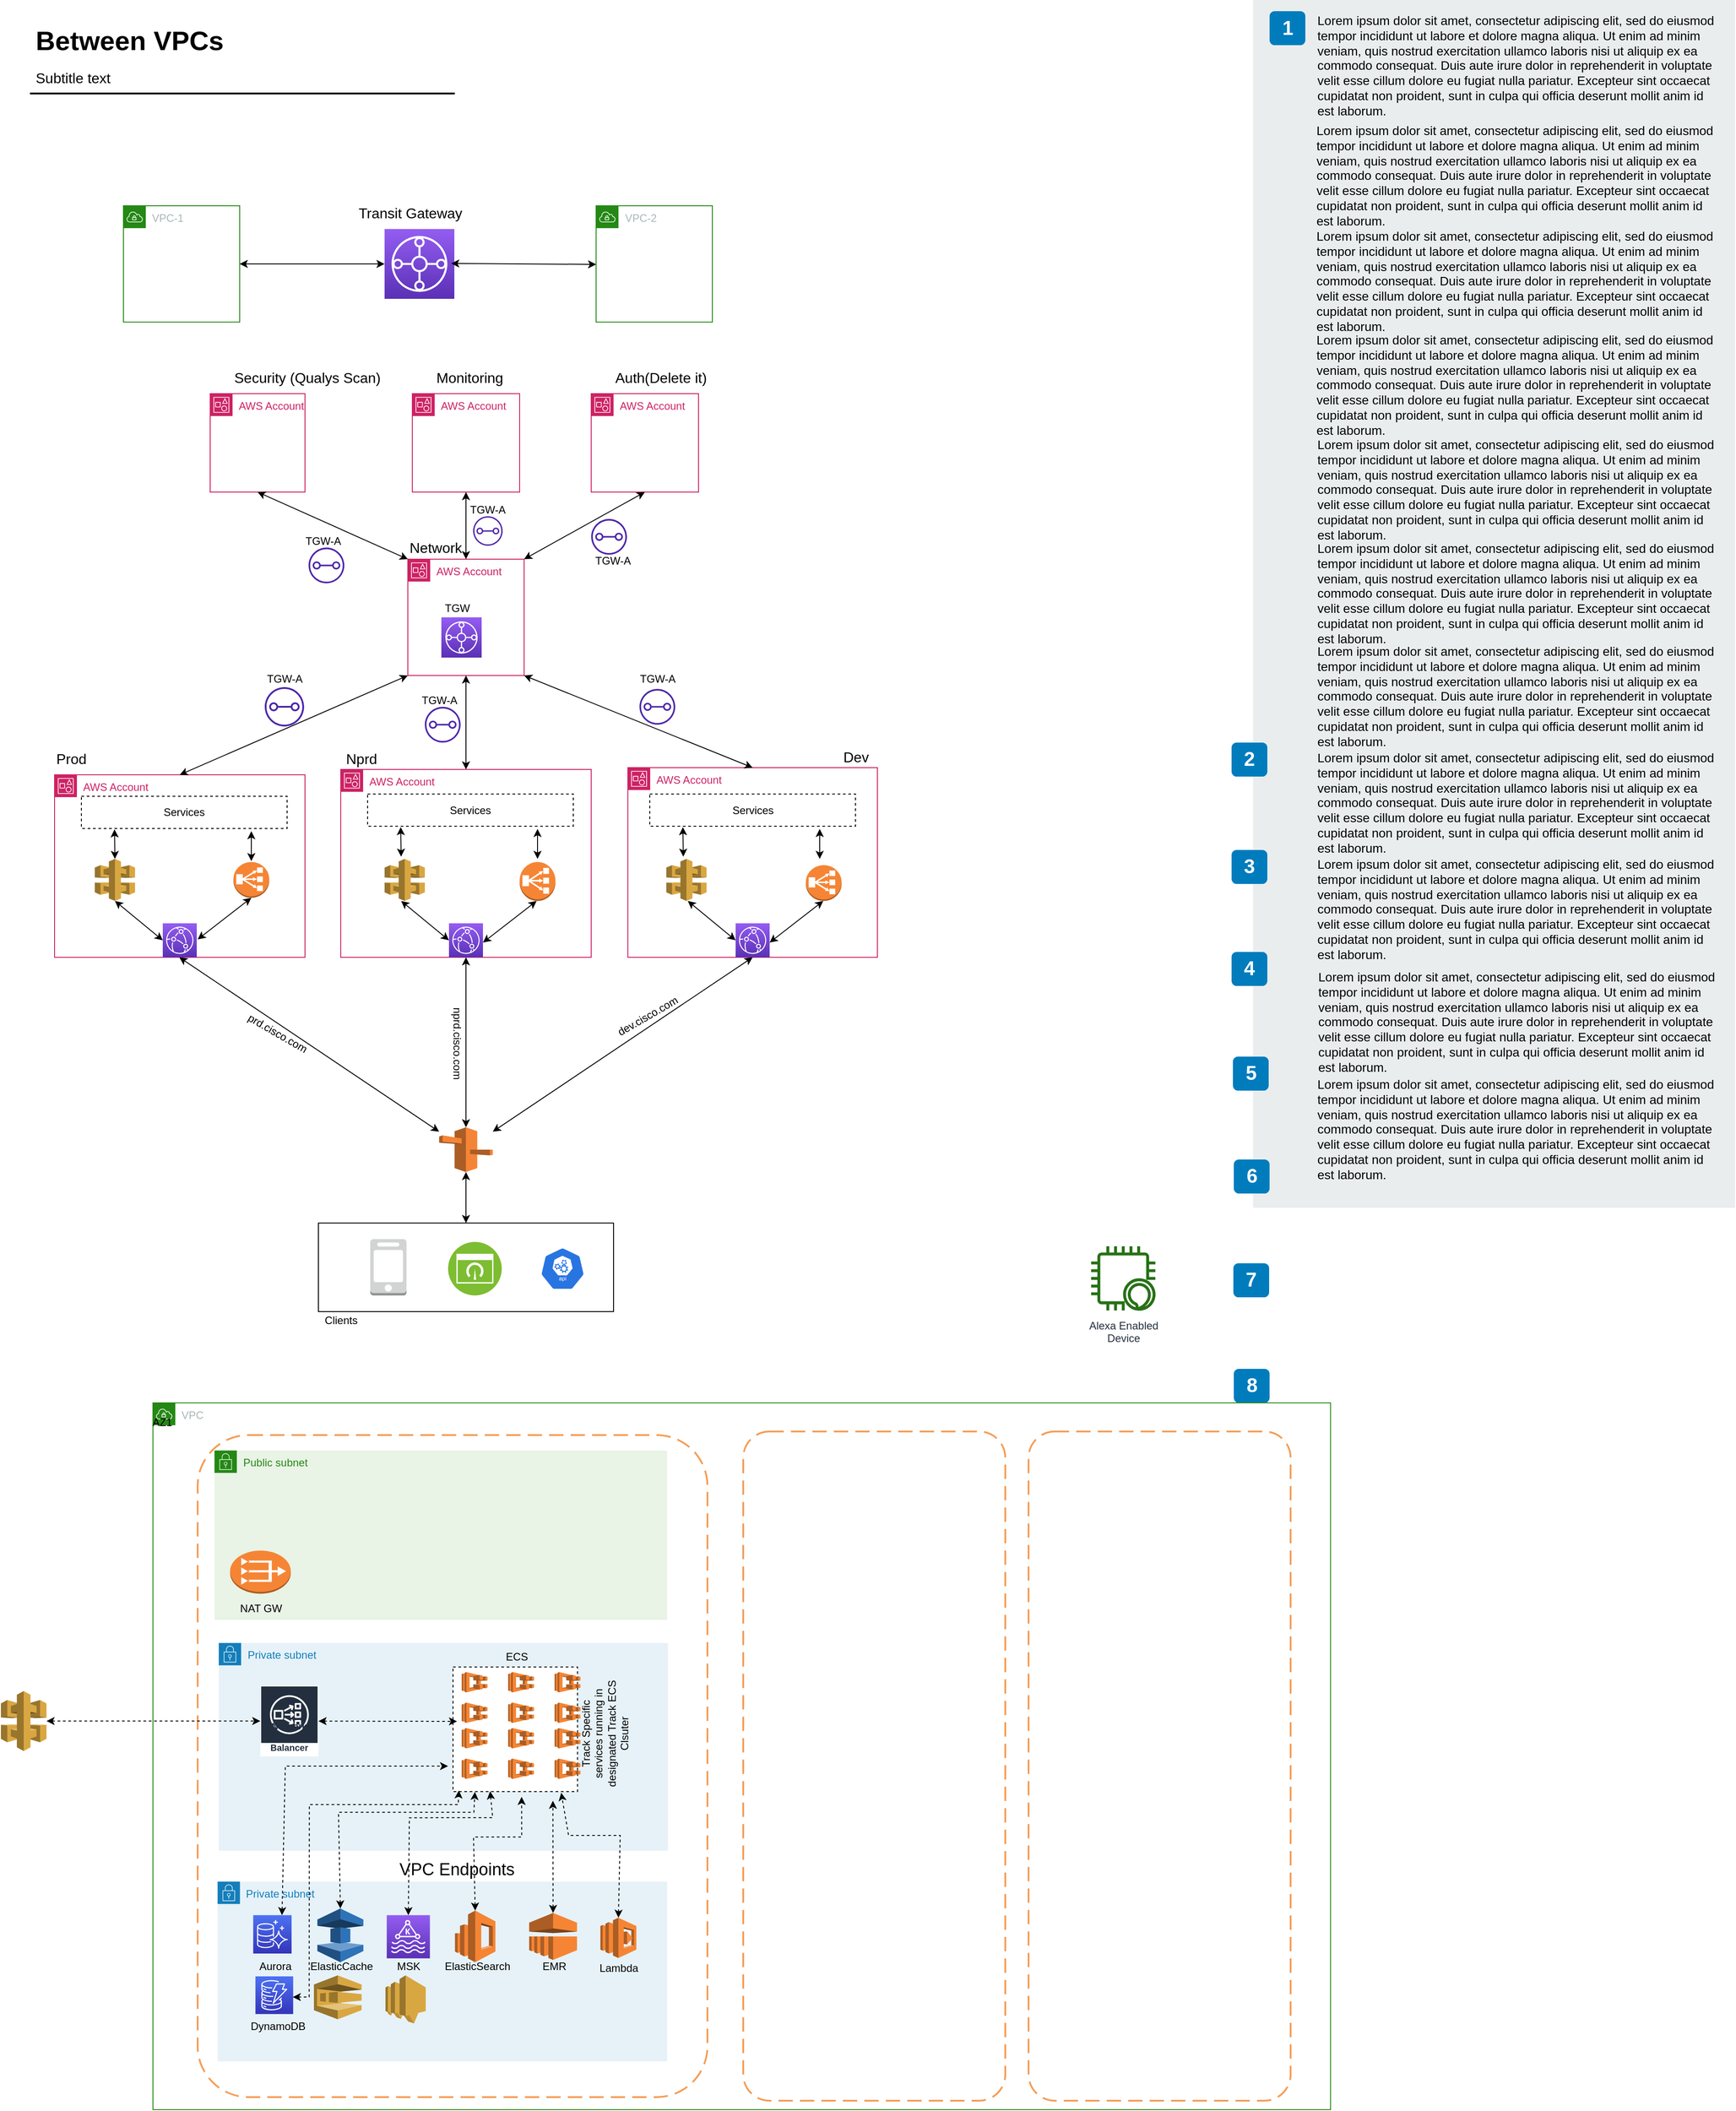 <mxfile version="20.2.3" type="github">
  <diagram id="Ht1M8jgEwFfnCIfOTk4-" name="Page-1">
    <mxGraphModel dx="1139" dy="714" grid="1" gridSize="10" guides="1" tooltips="1" connect="1" arrows="1" fold="1" page="1" pageScale="1" pageWidth="1169" pageHeight="827" math="0" shadow="0">
      <root>
        <mxCell id="0" />
        <mxCell id="1" parent="0" />
        <mxCell id="-QjtrjUzRDEMRZ5MF8oH-47" value="Between VPCs" style="text;html=1;resizable=0;points=[];autosize=1;align=left;verticalAlign=top;spacingTop=-4;fontSize=30;fontStyle=1" parent="1" vertex="1">
          <mxGeometry x="56.5" y="74.5" width="230" height="40" as="geometry" />
        </mxCell>
        <mxCell id="-QjtrjUzRDEMRZ5MF8oH-48" value="Subtitle text&lt;br style=&quot;font-size: 16px&quot;&gt;" style="text;html=1;resizable=0;points=[];autosize=1;align=left;verticalAlign=top;spacingTop=-4;fontSize=16" parent="1" vertex="1">
          <mxGeometry x="56.5" y="124.5" width="100" height="20" as="geometry" />
        </mxCell>
        <mxCell id="SCVMTBWpLvtzJIhz15lM-1" value="" style="line;strokeWidth=2;html=1;fontSize=14;" parent="1" vertex="1">
          <mxGeometry x="52.5" y="149.5" width="1060" height="10" as="geometry" />
        </mxCell>
        <mxCell id="jZVaUwOg5UY3L9NAnvdq-28" value="Alexa Enabled&lt;br&gt;Device&lt;br&gt;" style="outlineConnect=0;fontColor=#232F3E;gradientColor=none;fillColor=#277116;strokeColor=none;dashed=0;verticalLabelPosition=bottom;verticalAlign=top;align=center;html=1;fontSize=12;fontStyle=0;aspect=fixed;pointerEvents=1;shape=mxgraph.aws4.alexa_enabled_device;" parent="1" vertex="1">
          <mxGeometry x="1239" y="1440" width="72" height="78" as="geometry" />
        </mxCell>
        <mxCell id="k1J5Uft5zTIaOylSxwT3-1" value="" style="rounded=0;whiteSpace=wrap;html=1;fillColor=#EAEDED;fontSize=22;fontColor=#FFFFFF;strokeColor=none;labelBackgroundColor=none;" parent="1" vertex="1">
          <mxGeometry x="1420" y="50" width="539" height="1350" as="geometry" />
        </mxCell>
        <mxCell id="k1J5Uft5zTIaOylSxwT3-2" value="1" style="rounded=1;whiteSpace=wrap;html=1;fillColor=#007CBD;strokeColor=none;fontColor=#FFFFFF;fontStyle=1;fontSize=22;labelBackgroundColor=none;" parent="1" vertex="1">
          <mxGeometry x="1438.5" y="62.5" width="40" height="38" as="geometry" />
        </mxCell>
        <mxCell id="k1J5Uft5zTIaOylSxwT3-3" value="2" style="rounded=1;whiteSpace=wrap;html=1;fillColor=#007CBD;strokeColor=none;fontColor=#FFFFFF;fontStyle=1;fontSize=22;labelBackgroundColor=none;" parent="1" vertex="1">
          <mxGeometry x="1396" y="880" width="40" height="38" as="geometry" />
        </mxCell>
        <mxCell id="k1J5Uft5zTIaOylSxwT3-4" value="3" style="rounded=1;whiteSpace=wrap;html=1;fillColor=#007CBD;strokeColor=none;fontColor=#FFFFFF;fontStyle=1;fontSize=22;labelBackgroundColor=none;" parent="1" vertex="1">
          <mxGeometry x="1396" y="1000" width="40" height="38" as="geometry" />
        </mxCell>
        <mxCell id="k1J5Uft5zTIaOylSxwT3-5" value="4" style="rounded=1;whiteSpace=wrap;html=1;fillColor=#007CBD;strokeColor=none;fontColor=#FFFFFF;fontStyle=1;fontSize=22;labelBackgroundColor=none;" parent="1" vertex="1">
          <mxGeometry x="1396" y="1114" width="40" height="38" as="geometry" />
        </mxCell>
        <mxCell id="k1J5Uft5zTIaOylSxwT3-6" value="5" style="rounded=1;whiteSpace=wrap;html=1;fillColor=#007CBD;strokeColor=none;fontColor=#FFFFFF;fontStyle=1;fontSize=22;labelBackgroundColor=none;" parent="1" vertex="1">
          <mxGeometry x="1397.5" y="1231" width="40" height="38" as="geometry" />
        </mxCell>
        <mxCell id="k1J5Uft5zTIaOylSxwT3-7" value="6" style="rounded=1;whiteSpace=wrap;html=1;fillColor=#007CBD;strokeColor=none;fontColor=#FFFFFF;fontStyle=1;fontSize=22;labelBackgroundColor=none;" parent="1" vertex="1">
          <mxGeometry x="1398.5" y="1346" width="40" height="38" as="geometry" />
        </mxCell>
        <mxCell id="k1J5Uft5zTIaOylSxwT3-8" value="7" style="rounded=1;whiteSpace=wrap;html=1;fillColor=#007CBD;strokeColor=none;fontColor=#FFFFFF;fontStyle=1;fontSize=22;labelBackgroundColor=none;" parent="1" vertex="1">
          <mxGeometry x="1398" y="1462" width="40" height="38" as="geometry" />
        </mxCell>
        <mxCell id="k1J5Uft5zTIaOylSxwT3-9" value="8" style="rounded=1;whiteSpace=wrap;html=1;fillColor=#007CBD;strokeColor=none;fontColor=#FFFFFF;fontStyle=1;fontSize=22;labelBackgroundColor=none;" parent="1" vertex="1">
          <mxGeometry x="1398.5" y="1580" width="40" height="38" as="geometry" />
        </mxCell>
        <mxCell id="k1J5Uft5zTIaOylSxwT3-11" value="&lt;span&gt;Lorem ipsum dolor sit amet, consectetur adipiscing elit, sed do eiusmod tempor incididunt ut labore et dolore magna aliqua. Ut enim ad minim veniam, quis nostrud exercitation ullamco laboris nisi ut aliquip ex ea commodo consequat. Duis aute irure dolor in reprehenderit in voluptate velit esse cillum dolore eu fugiat nulla pariatur. Excepteur sint occaecat cupidatat non proident, sunt in culpa qui officia deserunt mollit anim id est laborum.&lt;/span&gt;&lt;br&gt;" style="text;html=1;align=left;verticalAlign=top;spacingTop=-4;fontSize=14;labelBackgroundColor=none;whiteSpace=wrap;" parent="1" vertex="1">
          <mxGeometry x="1490" y="62" width="449" height="118" as="geometry" />
        </mxCell>
        <mxCell id="k1J5Uft5zTIaOylSxwT3-12" value="&lt;span&gt;Lorem ipsum dolor sit amet, consectetur adipiscing elit, sed do eiusmod tempor incididunt ut labore et dolore magna aliqua. Ut enim ad minim veniam, quis nostrud exercitation ullamco laboris nisi ut aliquip ex ea commodo consequat. Duis aute irure dolor in reprehenderit in voluptate velit esse cillum dolore eu fugiat nulla pariatur. Excepteur sint occaecat cupidatat non proident, sunt in culpa qui officia deserunt mollit anim id est laborum.&lt;/span&gt;&lt;br&gt;" style="text;html=1;align=left;verticalAlign=top;spacingTop=-4;fontSize=14;labelBackgroundColor=none;whiteSpace=wrap;" parent="1" vertex="1">
          <mxGeometry x="1489" y="185" width="450" height="115" as="geometry" />
        </mxCell>
        <mxCell id="k1J5Uft5zTIaOylSxwT3-13" value="&lt;span&gt;Lorem ipsum dolor sit amet, consectetur adipiscing elit, sed do eiusmod tempor incididunt ut labore et dolore magna aliqua. Ut enim ad minim veniam, quis nostrud exercitation ullamco laboris nisi ut aliquip ex ea commodo consequat. Duis aute irure dolor in reprehenderit in voluptate velit esse cillum dolore eu fugiat nulla pariatur. Excepteur sint occaecat cupidatat non proident, sunt in culpa qui officia deserunt mollit anim id est laborum.&lt;/span&gt;&lt;br&gt;" style="text;html=1;align=left;verticalAlign=top;spacingTop=-4;fontSize=14;labelBackgroundColor=none;whiteSpace=wrap;" parent="1" vertex="1">
          <mxGeometry x="1489" y="303" width="450" height="117" as="geometry" />
        </mxCell>
        <mxCell id="k1J5Uft5zTIaOylSxwT3-14" value="&lt;span&gt;Lorem ipsum dolor sit amet, consectetur adipiscing elit, sed do eiusmod tempor incididunt ut labore et dolore magna aliqua. Ut enim ad minim veniam, quis nostrud exercitation ullamco laboris nisi ut aliquip ex ea commodo consequat. Duis aute irure dolor in reprehenderit in voluptate velit esse cillum dolore eu fugiat nulla pariatur. Excepteur sint occaecat cupidatat non proident, sunt in culpa qui officia deserunt mollit anim id est laborum.&lt;/span&gt;&lt;br&gt;" style="text;html=1;align=left;verticalAlign=top;spacingTop=-4;fontSize=14;labelBackgroundColor=none;whiteSpace=wrap;" parent="1" vertex="1">
          <mxGeometry x="1489" y="419" width="450" height="121" as="geometry" />
        </mxCell>
        <mxCell id="k1J5Uft5zTIaOylSxwT3-15" value="&lt;span&gt;Lorem ipsum dolor sit amet, consectetur adipiscing elit, sed do eiusmod tempor incididunt ut labore et dolore magna aliqua. Ut enim ad minim veniam, quis nostrud exercitation ullamco laboris nisi ut aliquip ex ea commodo consequat. Duis aute irure dolor in reprehenderit in voluptate velit esse cillum dolore eu fugiat nulla pariatur. Excepteur sint occaecat cupidatat non proident, sunt in culpa qui officia deserunt mollit anim id est laborum.&lt;/span&gt;&lt;br&gt;" style="text;html=1;align=left;verticalAlign=top;spacingTop=-4;fontSize=14;labelBackgroundColor=none;whiteSpace=wrap;" parent="1" vertex="1">
          <mxGeometry x="1490" y="536" width="449" height="114" as="geometry" />
        </mxCell>
        <mxCell id="k1J5Uft5zTIaOylSxwT3-16" value="&lt;span&gt;Lorem ipsum dolor sit amet, consectetur adipiscing elit, sed do eiusmod tempor incididunt ut labore et dolore magna aliqua. Ut enim ad minim veniam, quis nostrud exercitation ullamco laboris nisi ut aliquip ex ea commodo consequat. Duis aute irure dolor in reprehenderit in voluptate velit esse cillum dolore eu fugiat nulla pariatur. Excepteur sint occaecat cupidatat non proident, sunt in culpa qui officia deserunt mollit anim id est laborum.&lt;/span&gt;&lt;br&gt;" style="text;html=1;align=left;verticalAlign=top;spacingTop=-4;fontSize=14;labelBackgroundColor=none;whiteSpace=wrap;" parent="1" vertex="1">
          <mxGeometry x="1490" y="652" width="450" height="118" as="geometry" />
        </mxCell>
        <mxCell id="k1J5Uft5zTIaOylSxwT3-17" value="&lt;span&gt;Lorem ipsum dolor sit amet, consectetur adipiscing elit, sed do eiusmod tempor incididunt ut labore et dolore magna aliqua. Ut enim ad minim veniam, quis nostrud exercitation ullamco laboris nisi ut aliquip ex ea commodo consequat. Duis aute irure dolor in reprehenderit in voluptate velit esse cillum dolore eu fugiat nulla pariatur. Excepteur sint occaecat cupidatat non proident, sunt in culpa qui officia deserunt mollit anim id est laborum.&lt;/span&gt;&lt;br&gt;" style="text;html=1;align=left;verticalAlign=top;spacingTop=-4;fontSize=14;labelBackgroundColor=none;whiteSpace=wrap;" parent="1" vertex="1">
          <mxGeometry x="1490" y="767" width="449" height="113" as="geometry" />
        </mxCell>
        <mxCell id="k1J5Uft5zTIaOylSxwT3-18" value="&lt;span&gt;Lorem ipsum dolor sit amet, consectetur adipiscing elit, sed do eiusmod tempor incididunt ut labore et dolore magna aliqua. Ut enim ad minim veniam, quis nostrud exercitation ullamco laboris nisi ut aliquip ex ea commodo consequat. Duis aute irure dolor in reprehenderit in voluptate velit esse cillum dolore eu fugiat nulla pariatur. Excepteur sint occaecat cupidatat non proident, sunt in culpa qui officia deserunt mollit anim id est laborum.&lt;/span&gt;&lt;br&gt;" style="text;html=1;align=left;verticalAlign=top;spacingTop=-4;fontSize=14;labelBackgroundColor=none;whiteSpace=wrap;" parent="1" vertex="1">
          <mxGeometry x="1490" y="886" width="449" height="124" as="geometry" />
        </mxCell>
        <mxCell id="k1J5Uft5zTIaOylSxwT3-19" value="&lt;span&gt;Lorem ipsum dolor sit amet, consectetur adipiscing elit, sed do eiusmod tempor incididunt ut labore et dolore magna aliqua. Ut enim ad minim veniam, quis nostrud exercitation ullamco laboris nisi ut aliquip ex ea commodo consequat. Duis aute irure dolor in reprehenderit in voluptate velit esse cillum dolore eu fugiat nulla pariatur. Excepteur sint occaecat cupidatat non proident, sunt in culpa qui officia deserunt mollit anim id est laborum.&lt;/span&gt;&lt;br&gt;" style="text;html=1;align=left;verticalAlign=top;spacingTop=-4;fontSize=14;labelBackgroundColor=none;whiteSpace=wrap;" parent="1" vertex="1">
          <mxGeometry x="1490" y="1005" width="449" height="115" as="geometry" />
        </mxCell>
        <mxCell id="k1J5Uft5zTIaOylSxwT3-23" value="&lt;span&gt;Lorem ipsum dolor sit amet, consectetur adipiscing elit, sed do eiusmod tempor incididunt ut labore et dolore magna aliqua. Ut enim ad minim veniam, quis nostrud exercitation ullamco laboris nisi ut aliquip ex ea commodo consequat. Duis aute irure dolor in reprehenderit in voluptate velit esse cillum dolore eu fugiat nulla pariatur. Excepteur sint occaecat cupidatat non proident, sunt in culpa qui officia deserunt mollit anim id est laborum.&lt;/span&gt;&lt;br&gt;" style="text;html=1;align=left;verticalAlign=top;spacingTop=-4;fontSize=14;labelBackgroundColor=none;whiteSpace=wrap;" parent="1" vertex="1">
          <mxGeometry x="1491" y="1130.5" width="449" height="115" as="geometry" />
        </mxCell>
        <mxCell id="k1J5Uft5zTIaOylSxwT3-25" value="&lt;span&gt;Lorem ipsum dolor sit amet, consectetur adipiscing elit, sed do eiusmod tempor incididunt ut labore et dolore magna aliqua. Ut enim ad minim veniam, quis nostrud exercitation ullamco laboris nisi ut aliquip ex ea commodo consequat. Duis aute irure dolor in reprehenderit in voluptate velit esse cillum dolore eu fugiat nulla pariatur. Excepteur sint occaecat cupidatat non proident, sunt in culpa qui officia deserunt mollit anim id est laborum.&lt;/span&gt;&lt;br&gt;" style="text;html=1;align=left;verticalAlign=top;spacingTop=-4;fontSize=14;labelBackgroundColor=none;whiteSpace=wrap;" parent="1" vertex="1">
          <mxGeometry x="1489.5" y="1250.5" width="449" height="115" as="geometry" />
        </mxCell>
        <mxCell id="jC54yRx2bqBDCMhFd0Ce-1" value="VPC-1" style="points=[[0,0],[0.25,0],[0.5,0],[0.75,0],[1,0],[1,0.25],[1,0.5],[1,0.75],[1,1],[0.75,1],[0.5,1],[0.25,1],[0,1],[0,0.75],[0,0.5],[0,0.25]];outlineConnect=0;gradientColor=none;html=1;whiteSpace=wrap;fontSize=12;fontStyle=0;container=1;pointerEvents=0;collapsible=0;recursiveResize=0;shape=mxgraph.aws4.group;grIcon=mxgraph.aws4.group_vpc;strokeColor=#248814;fillColor=none;verticalAlign=top;align=left;spacingLeft=30;fontColor=#AAB7B8;dashed=0;" vertex="1" parent="1">
          <mxGeometry x="157" y="280" width="130" height="130" as="geometry" />
        </mxCell>
        <mxCell id="jC54yRx2bqBDCMhFd0Ce-2" value="VPC-2" style="points=[[0,0],[0.25,0],[0.5,0],[0.75,0],[1,0],[1,0.25],[1,0.5],[1,0.75],[1,1],[0.75,1],[0.5,1],[0.25,1],[0,1],[0,0.75],[0,0.5],[0,0.25]];outlineConnect=0;gradientColor=none;html=1;whiteSpace=wrap;fontSize=12;fontStyle=0;container=1;pointerEvents=0;collapsible=0;recursiveResize=0;shape=mxgraph.aws4.group;grIcon=mxgraph.aws4.group_vpc;strokeColor=#248814;fillColor=none;verticalAlign=top;align=left;spacingLeft=30;fontColor=#AAB7B8;dashed=0;" vertex="1" parent="1">
          <mxGeometry x="685.5" y="280" width="130" height="130" as="geometry" />
        </mxCell>
        <mxCell id="jC54yRx2bqBDCMhFd0Ce-3" value="" style="endArrow=classic;startArrow=classic;html=1;rounded=0;exitX=1;exitY=0.5;exitDx=0;exitDy=0;entryX=0;entryY=0.5;entryDx=0;entryDy=0;entryPerimeter=0;" edge="1" parent="1" source="jC54yRx2bqBDCMhFd0Ce-1" target="jC54yRx2bqBDCMhFd0Ce-4">
          <mxGeometry width="50" height="50" relative="1" as="geometry">
            <mxPoint x="460" y="330" as="sourcePoint" />
            <mxPoint x="510" y="280" as="targetPoint" />
          </mxGeometry>
        </mxCell>
        <mxCell id="jC54yRx2bqBDCMhFd0Ce-4" value="" style="sketch=0;points=[[0,0,0],[0.25,0,0],[0.5,0,0],[0.75,0,0],[1,0,0],[0,1,0],[0.25,1,0],[0.5,1,0],[0.75,1,0],[1,1,0],[0,0.25,0],[0,0.5,0],[0,0.75,0],[1,0.25,0],[1,0.5,0],[1,0.75,0]];outlineConnect=0;fontColor=#232F3E;gradientColor=#945DF2;gradientDirection=north;fillColor=#5A30B5;strokeColor=#ffffff;dashed=0;verticalLabelPosition=bottom;verticalAlign=top;align=center;html=1;fontSize=12;fontStyle=0;aspect=fixed;shape=mxgraph.aws4.resourceIcon;resIcon=mxgraph.aws4.transit_gateway;" vertex="1" parent="1">
          <mxGeometry x="449" y="306" width="78" height="78" as="geometry" />
        </mxCell>
        <mxCell id="jC54yRx2bqBDCMhFd0Ce-5" value="" style="endArrow=classic;startArrow=classic;html=1;rounded=0;exitX=1;exitY=0.5;exitDx=0;exitDy=0;entryX=0;entryY=0.59;entryDx=0;entryDy=0;entryPerimeter=0;" edge="1" parent="1">
          <mxGeometry width="50" height="50" relative="1" as="geometry">
            <mxPoint x="523.5" y="344.49" as="sourcePoint" />
            <mxPoint x="685.5" y="345.51" as="targetPoint" />
          </mxGeometry>
        </mxCell>
        <mxCell id="jC54yRx2bqBDCMhFd0Ce-6" value="Transit Gateway" style="text;html=1;resizable=0;points=[];autosize=1;align=left;verticalAlign=top;spacingTop=-4;fontSize=16" vertex="1" parent="1">
          <mxGeometry x="418" y="276" width="140" height="30" as="geometry" />
        </mxCell>
        <mxCell id="jC54yRx2bqBDCMhFd0Ce-7" value="AWS Account" style="points=[[0,0],[0.25,0],[0.5,0],[0.75,0],[1,0],[1,0.25],[1,0.5],[1,0.75],[1,1],[0.75,1],[0.5,1],[0.25,1],[0,1],[0,0.75],[0,0.5],[0,0.25]];outlineConnect=0;gradientColor=none;html=1;whiteSpace=wrap;fontSize=12;fontStyle=0;container=1;pointerEvents=0;collapsible=0;recursiveResize=0;shape=mxgraph.aws4.group;grIcon=mxgraph.aws4.group_account;strokeColor=#CD2264;fillColor=none;verticalAlign=top;align=left;spacingLeft=30;fontColor=#CD2264;dashed=0;" vertex="1" parent="1">
          <mxGeometry x="475" y="675" width="130" height="130" as="geometry" />
        </mxCell>
        <mxCell id="jC54yRx2bqBDCMhFd0Ce-30" value="" style="sketch=0;points=[[0,0,0],[0.25,0,0],[0.5,0,0],[0.75,0,0],[1,0,0],[0,1,0],[0.25,1,0],[0.5,1,0],[0.75,1,0],[1,1,0],[0,0.25,0],[0,0.5,0],[0,0.75,0],[1,0.25,0],[1,0.5,0],[1,0.75,0]];outlineConnect=0;fontColor=#232F3E;gradientColor=#945DF2;gradientDirection=north;fillColor=#5A30B5;strokeColor=#ffffff;dashed=0;verticalLabelPosition=bottom;verticalAlign=top;align=center;html=1;fontSize=12;fontStyle=0;aspect=fixed;shape=mxgraph.aws4.resourceIcon;resIcon=mxgraph.aws4.transit_gateway;" vertex="1" parent="jC54yRx2bqBDCMhFd0Ce-7">
          <mxGeometry x="37.5" y="65" width="45" height="45" as="geometry" />
        </mxCell>
        <mxCell id="jC54yRx2bqBDCMhFd0Ce-8" value="Network" style="text;html=1;resizable=0;points=[];autosize=1;align=left;verticalAlign=top;spacingTop=-4;fontSize=16" vertex="1" parent="1">
          <mxGeometry x="475" y="650" width="80" height="30" as="geometry" />
        </mxCell>
        <mxCell id="jC54yRx2bqBDCMhFd0Ce-10" value="AWS Account" style="points=[[0,0],[0.25,0],[0.5,0],[0.75,0],[1,0],[1,0.25],[1,0.5],[1,0.75],[1,1],[0.75,1],[0.5,1],[0.25,1],[0,1],[0,0.75],[0,0.5],[0,0.25]];outlineConnect=0;gradientColor=none;html=1;whiteSpace=wrap;fontSize=12;fontStyle=0;container=1;pointerEvents=0;collapsible=0;recursiveResize=0;shape=mxgraph.aws4.group;grIcon=mxgraph.aws4.group_account;strokeColor=#CD2264;fillColor=none;verticalAlign=top;align=left;spacingLeft=30;fontColor=#CD2264;dashed=0;" vertex="1" parent="1">
          <mxGeometry x="254" y="490" width="106" height="110" as="geometry" />
        </mxCell>
        <mxCell id="jC54yRx2bqBDCMhFd0Ce-11" value="Security (Qualys Scan)" style="text;html=1;resizable=0;points=[];autosize=1;align=left;verticalAlign=top;spacingTop=-4;fontSize=16" vertex="1" parent="1">
          <mxGeometry x="279" y="460" width="190" height="30" as="geometry" />
        </mxCell>
        <mxCell id="jC54yRx2bqBDCMhFd0Ce-16" value="AWS Account" style="points=[[0,0],[0.25,0],[0.5,0],[0.75,0],[1,0],[1,0.25],[1,0.5],[1,0.75],[1,1],[0.75,1],[0.5,1],[0.25,1],[0,1],[0,0.75],[0,0.5],[0,0.25]];outlineConnect=0;gradientColor=none;html=1;whiteSpace=wrap;fontSize=12;fontStyle=0;container=1;pointerEvents=0;collapsible=0;recursiveResize=0;shape=mxgraph.aws4.group;grIcon=mxgraph.aws4.group_account;strokeColor=#CD2264;fillColor=none;verticalAlign=top;align=left;spacingLeft=30;fontColor=#CD2264;dashed=0;" vertex="1" parent="1">
          <mxGeometry x="480" y="490" width="120" height="110" as="geometry" />
        </mxCell>
        <mxCell id="jC54yRx2bqBDCMhFd0Ce-17" value="Monitoring" style="text;html=1;resizable=0;points=[];autosize=1;align=left;verticalAlign=top;spacingTop=-4;fontSize=16" vertex="1" parent="1">
          <mxGeometry x="505" y="460" width="100" height="30" as="geometry" />
        </mxCell>
        <mxCell id="jC54yRx2bqBDCMhFd0Ce-19" value="AWS Account" style="points=[[0,0],[0.25,0],[0.5,0],[0.75,0],[1,0],[1,0.25],[1,0.5],[1,0.75],[1,1],[0.75,1],[0.5,1],[0.25,1],[0,1],[0,0.75],[0,0.5],[0,0.25]];outlineConnect=0;gradientColor=none;html=1;whiteSpace=wrap;fontSize=12;fontStyle=0;container=1;pointerEvents=0;collapsible=0;recursiveResize=0;shape=mxgraph.aws4.group;grIcon=mxgraph.aws4.group_account;strokeColor=#CD2264;fillColor=none;verticalAlign=top;align=left;spacingLeft=30;fontColor=#CD2264;dashed=0;" vertex="1" parent="1">
          <mxGeometry x="80" y="916" width="280" height="204" as="geometry" />
        </mxCell>
        <mxCell id="jC54yRx2bqBDCMhFd0Ce-55" value="" style="sketch=0;points=[[0,0,0],[0.25,0,0],[0.5,0,0],[0.75,0,0],[1,0,0],[0,1,0],[0.25,1,0],[0.5,1,0],[0.75,1,0],[1,1,0],[0,0.25,0],[0,0.5,0],[0,0.75,0],[1,0.25,0],[1,0.5,0],[1,0.75,0]];outlineConnect=0;fontColor=#232F3E;gradientColor=#945DF2;gradientDirection=north;fillColor=#5A30B5;strokeColor=#ffffff;dashed=0;verticalLabelPosition=bottom;verticalAlign=top;align=center;html=1;fontSize=12;fontStyle=0;aspect=fixed;shape=mxgraph.aws4.resourceIcon;resIcon=mxgraph.aws4.cloudfront;" vertex="1" parent="jC54yRx2bqBDCMhFd0Ce-19">
          <mxGeometry x="121" y="166" width="38" height="38" as="geometry" />
        </mxCell>
        <mxCell id="jC54yRx2bqBDCMhFd0Ce-66" value="" style="outlineConnect=0;dashed=0;verticalLabelPosition=bottom;verticalAlign=top;align=center;html=1;shape=mxgraph.aws3.api_gateway;fillColor=#D9A741;gradientColor=none;" vertex="1" parent="jC54yRx2bqBDCMhFd0Ce-19">
          <mxGeometry x="45" y="94" width="45" height="47" as="geometry" />
        </mxCell>
        <mxCell id="jC54yRx2bqBDCMhFd0Ce-69" value="" style="outlineConnect=0;dashed=0;verticalLabelPosition=bottom;verticalAlign=top;align=center;html=1;shape=mxgraph.aws3.classic_load_balancer;fillColor=#F58534;gradientColor=none;" vertex="1" parent="jC54yRx2bqBDCMhFd0Ce-19">
          <mxGeometry x="200" y="97.5" width="40" height="40" as="geometry" />
        </mxCell>
        <mxCell id="jC54yRx2bqBDCMhFd0Ce-72" value="" style="endArrow=classic;startArrow=classic;html=1;rounded=0;entryX=0.5;entryY=1;entryDx=0;entryDy=0;entryPerimeter=0;exitX=0;exitY=0.5;exitDx=0;exitDy=0;exitPerimeter=0;" edge="1" parent="jC54yRx2bqBDCMhFd0Ce-19" source="jC54yRx2bqBDCMhFd0Ce-55" target="jC54yRx2bqBDCMhFd0Ce-66">
          <mxGeometry width="50" height="50" relative="1" as="geometry">
            <mxPoint x="130" y="164" as="sourcePoint" />
            <mxPoint x="440" y="224" as="targetPoint" />
          </mxGeometry>
        </mxCell>
        <mxCell id="jC54yRx2bqBDCMhFd0Ce-78" value="Services" style="rounded=0;whiteSpace=wrap;html=1;dashed=1;" vertex="1" parent="jC54yRx2bqBDCMhFd0Ce-19">
          <mxGeometry x="30" y="24" width="230" height="36" as="geometry" />
        </mxCell>
        <mxCell id="jC54yRx2bqBDCMhFd0Ce-79" value="" style="endArrow=classic;startArrow=classic;html=1;rounded=0;exitX=0.5;exitY=0;exitDx=0;exitDy=0;exitPerimeter=0;entryX=0.161;entryY=1.028;entryDx=0;entryDy=0;entryPerimeter=0;" edge="1" parent="jC54yRx2bqBDCMhFd0Ce-19" source="jC54yRx2bqBDCMhFd0Ce-66" target="jC54yRx2bqBDCMhFd0Ce-78">
          <mxGeometry width="50" height="50" relative="1" as="geometry">
            <mxPoint x="390" y="54" as="sourcePoint" />
            <mxPoint x="440" y="4" as="targetPoint" />
          </mxGeometry>
        </mxCell>
        <mxCell id="jC54yRx2bqBDCMhFd0Ce-81" value="" style="endArrow=classic;startArrow=classic;html=1;rounded=0;exitX=0.5;exitY=0;exitDx=0;exitDy=0;exitPerimeter=0;" edge="1" parent="jC54yRx2bqBDCMhFd0Ce-19">
          <mxGeometry width="50" height="50" relative="1" as="geometry">
            <mxPoint x="220" y="96.5" as="sourcePoint" />
            <mxPoint x="220" y="63" as="targetPoint" />
          </mxGeometry>
        </mxCell>
        <mxCell id="jC54yRx2bqBDCMhFd0Ce-20" value="Prod" style="text;html=1;resizable=0;points=[];autosize=1;align=left;verticalAlign=top;spacingTop=-4;fontSize=16" vertex="1" parent="1">
          <mxGeometry x="80" y="886" width="60" height="30" as="geometry" />
        </mxCell>
        <mxCell id="jC54yRx2bqBDCMhFd0Ce-21" value="AWS Account" style="points=[[0,0],[0.25,0],[0.5,0],[0.75,0],[1,0],[1,0.25],[1,0.5],[1,0.75],[1,1],[0.75,1],[0.5,1],[0.25,1],[0,1],[0,0.75],[0,0.5],[0,0.25]];outlineConnect=0;gradientColor=none;html=1;whiteSpace=wrap;fontSize=12;fontStyle=0;container=1;pointerEvents=0;collapsible=0;recursiveResize=0;shape=mxgraph.aws4.group;grIcon=mxgraph.aws4.group_account;strokeColor=#CD2264;fillColor=none;verticalAlign=top;align=left;spacingLeft=30;fontColor=#CD2264;dashed=0;" vertex="1" parent="1">
          <mxGeometry x="400" y="910" width="280" height="210" as="geometry" />
        </mxCell>
        <mxCell id="jC54yRx2bqBDCMhFd0Ce-61" value="" style="sketch=0;points=[[0,0,0],[0.25,0,0],[0.5,0,0],[0.75,0,0],[1,0,0],[0,1,0],[0.25,1,0],[0.5,1,0],[0.75,1,0],[1,1,0],[0,0.25,0],[0,0.5,0],[0,0.75,0],[1,0.25,0],[1,0.5,0],[1,0.75,0]];outlineConnect=0;fontColor=#232F3E;gradientColor=#945DF2;gradientDirection=north;fillColor=#5A30B5;strokeColor=#ffffff;dashed=0;verticalLabelPosition=bottom;verticalAlign=top;align=center;html=1;fontSize=12;fontStyle=0;aspect=fixed;shape=mxgraph.aws4.resourceIcon;resIcon=mxgraph.aws4.cloudfront;" vertex="1" parent="jC54yRx2bqBDCMhFd0Ce-21">
          <mxGeometry x="121" y="172" width="38" height="38" as="geometry" />
        </mxCell>
        <mxCell id="jC54yRx2bqBDCMhFd0Ce-67" value="" style="outlineConnect=0;dashed=0;verticalLabelPosition=bottom;verticalAlign=top;align=center;html=1;shape=mxgraph.aws3.api_gateway;fillColor=#D9A741;gradientColor=none;" vertex="1" parent="jC54yRx2bqBDCMhFd0Ce-21">
          <mxGeometry x="49" y="100" width="45" height="47" as="geometry" />
        </mxCell>
        <mxCell id="jC54yRx2bqBDCMhFd0Ce-70" value="" style="outlineConnect=0;dashed=0;verticalLabelPosition=bottom;verticalAlign=top;align=center;html=1;shape=mxgraph.aws3.classic_load_balancer;fillColor=#F58534;gradientColor=none;" vertex="1" parent="jC54yRx2bqBDCMhFd0Ce-21">
          <mxGeometry x="200" y="103.5" width="40" height="43.5" as="geometry" />
        </mxCell>
        <mxCell id="jC54yRx2bqBDCMhFd0Ce-74" value="" style="endArrow=classic;startArrow=classic;html=1;rounded=0;entryX=0.5;entryY=1;entryDx=0;entryDy=0;entryPerimeter=0;exitX=0;exitY=0.5;exitDx=0;exitDy=0;exitPerimeter=0;" edge="1" parent="jC54yRx2bqBDCMhFd0Ce-21">
          <mxGeometry width="50" height="50" relative="1" as="geometry">
            <mxPoint x="121" y="191" as="sourcePoint" />
            <mxPoint x="67.5" y="147" as="targetPoint" />
          </mxGeometry>
        </mxCell>
        <mxCell id="jC54yRx2bqBDCMhFd0Ce-75" value="" style="endArrow=classic;startArrow=classic;html=1;rounded=0;entryX=0.5;entryY=1;entryDx=0;entryDy=0;entryPerimeter=0;" edge="1" parent="jC54yRx2bqBDCMhFd0Ce-21">
          <mxGeometry width="50" height="50" relative="1" as="geometry">
            <mxPoint x="159" y="193.5" as="sourcePoint" />
            <mxPoint x="219" y="147" as="targetPoint" />
          </mxGeometry>
        </mxCell>
        <mxCell id="jC54yRx2bqBDCMhFd0Ce-82" value="Services" style="rounded=0;whiteSpace=wrap;html=1;dashed=1;" vertex="1" parent="jC54yRx2bqBDCMhFd0Ce-21">
          <mxGeometry x="30" y="27.5" width="230" height="36" as="geometry" />
        </mxCell>
        <mxCell id="jC54yRx2bqBDCMhFd0Ce-83" value="" style="endArrow=classic;startArrow=classic;html=1;rounded=0;exitX=0.5;exitY=0;exitDx=0;exitDy=0;exitPerimeter=0;entryX=0.161;entryY=1.028;entryDx=0;entryDy=0;entryPerimeter=0;" edge="1" parent="jC54yRx2bqBDCMhFd0Ce-21" target="jC54yRx2bqBDCMhFd0Ce-82">
          <mxGeometry width="50" height="50" relative="1" as="geometry">
            <mxPoint x="67.5" y="97.5" as="sourcePoint" />
            <mxPoint x="360" y="-908.5" as="targetPoint" />
          </mxGeometry>
        </mxCell>
        <mxCell id="jC54yRx2bqBDCMhFd0Ce-84" value="" style="endArrow=classic;startArrow=classic;html=1;rounded=0;exitX=0.5;exitY=0;exitDx=0;exitDy=0;exitPerimeter=0;" edge="1" parent="jC54yRx2bqBDCMhFd0Ce-21">
          <mxGeometry width="50" height="50" relative="1" as="geometry">
            <mxPoint x="220" y="100" as="sourcePoint" />
            <mxPoint x="220" y="66.5" as="targetPoint" />
          </mxGeometry>
        </mxCell>
        <mxCell id="jC54yRx2bqBDCMhFd0Ce-22" value="Nprd" style="text;html=1;resizable=0;points=[];autosize=1;align=left;verticalAlign=top;spacingTop=-4;fontSize=16" vertex="1" parent="1">
          <mxGeometry x="404" y="886" width="60" height="30" as="geometry" />
        </mxCell>
        <mxCell id="jC54yRx2bqBDCMhFd0Ce-23" value="AWS Account" style="points=[[0,0],[0.25,0],[0.5,0],[0.75,0],[1,0],[1,0.25],[1,0.5],[1,0.75],[1,1],[0.75,1],[0.5,1],[0.25,1],[0,1],[0,0.75],[0,0.5],[0,0.25]];outlineConnect=0;gradientColor=none;html=1;whiteSpace=wrap;fontSize=12;fontStyle=0;container=1;pointerEvents=0;collapsible=0;recursiveResize=0;shape=mxgraph.aws4.group;grIcon=mxgraph.aws4.group_account;strokeColor=#CD2264;fillColor=none;verticalAlign=top;align=left;spacingLeft=30;fontColor=#CD2264;dashed=0;" vertex="1" parent="1">
          <mxGeometry x="721" y="908" width="279" height="212" as="geometry" />
        </mxCell>
        <mxCell id="jC54yRx2bqBDCMhFd0Ce-62" value="" style="sketch=0;points=[[0,0,0],[0.25,0,0],[0.5,0,0],[0.75,0,0],[1,0,0],[0,1,0],[0.25,1,0],[0.5,1,0],[0.75,1,0],[1,1,0],[0,0.25,0],[0,0.5,0],[0,0.75,0],[1,0.25,0],[1,0.5,0],[1,0.75,0]];outlineConnect=0;fontColor=#232F3E;gradientColor=#945DF2;gradientDirection=north;fillColor=#5A30B5;strokeColor=#ffffff;dashed=0;verticalLabelPosition=bottom;verticalAlign=top;align=center;html=1;fontSize=12;fontStyle=0;aspect=fixed;shape=mxgraph.aws4.resourceIcon;resIcon=mxgraph.aws4.cloudfront;" vertex="1" parent="jC54yRx2bqBDCMhFd0Ce-23">
          <mxGeometry x="120.5" y="174" width="38" height="38" as="geometry" />
        </mxCell>
        <mxCell id="jC54yRx2bqBDCMhFd0Ce-68" value="" style="outlineConnect=0;dashed=0;verticalLabelPosition=bottom;verticalAlign=top;align=center;html=1;shape=mxgraph.aws3.api_gateway;fillColor=#D9A741;gradientColor=none;" vertex="1" parent="jC54yRx2bqBDCMhFd0Ce-23">
          <mxGeometry x="43" y="102" width="45" height="47" as="geometry" />
        </mxCell>
        <mxCell id="jC54yRx2bqBDCMhFd0Ce-71" value="" style="outlineConnect=0;dashed=0;verticalLabelPosition=bottom;verticalAlign=top;align=center;html=1;shape=mxgraph.aws3.classic_load_balancer;fillColor=#F58534;gradientColor=none;" vertex="1" parent="jC54yRx2bqBDCMhFd0Ce-23">
          <mxGeometry x="199" y="109" width="40" height="40" as="geometry" />
        </mxCell>
        <mxCell id="jC54yRx2bqBDCMhFd0Ce-76" value="" style="endArrow=classic;startArrow=classic;html=1;rounded=0;entryX=0.5;entryY=1;entryDx=0;entryDy=0;entryPerimeter=0;exitX=0;exitY=0.5;exitDx=0;exitDy=0;exitPerimeter=0;" edge="1" parent="jC54yRx2bqBDCMhFd0Ce-23">
          <mxGeometry width="50" height="50" relative="1" as="geometry">
            <mxPoint x="120.5" y="193" as="sourcePoint" />
            <mxPoint x="67" y="149" as="targetPoint" />
          </mxGeometry>
        </mxCell>
        <mxCell id="jC54yRx2bqBDCMhFd0Ce-77" value="" style="endArrow=classic;startArrow=classic;html=1;rounded=0;entryX=0.5;entryY=1;entryDx=0;entryDy=0;entryPerimeter=0;" edge="1" parent="jC54yRx2bqBDCMhFd0Ce-23">
          <mxGeometry width="50" height="50" relative="1" as="geometry">
            <mxPoint x="158.5" y="195.5" as="sourcePoint" />
            <mxPoint x="218.5" y="149" as="targetPoint" />
          </mxGeometry>
        </mxCell>
        <mxCell id="jC54yRx2bqBDCMhFd0Ce-85" value="Services" style="rounded=0;whiteSpace=wrap;html=1;dashed=1;" vertex="1" parent="jC54yRx2bqBDCMhFd0Ce-23">
          <mxGeometry x="24.5" y="29.5" width="230" height="36" as="geometry" />
        </mxCell>
        <mxCell id="jC54yRx2bqBDCMhFd0Ce-86" value="" style="endArrow=classic;startArrow=classic;html=1;rounded=0;exitX=0.5;exitY=0;exitDx=0;exitDy=0;exitPerimeter=0;entryX=0.161;entryY=1.028;entryDx=0;entryDy=0;entryPerimeter=0;" edge="1" parent="jC54yRx2bqBDCMhFd0Ce-23" target="jC54yRx2bqBDCMhFd0Ce-85">
          <mxGeometry width="50" height="50" relative="1" as="geometry">
            <mxPoint x="62" y="99.5" as="sourcePoint" />
            <mxPoint x="-45.5" y="-1816.5" as="targetPoint" />
          </mxGeometry>
        </mxCell>
        <mxCell id="jC54yRx2bqBDCMhFd0Ce-87" value="" style="endArrow=classic;startArrow=classic;html=1;rounded=0;exitX=0.5;exitY=0;exitDx=0;exitDy=0;exitPerimeter=0;" edge="1" parent="jC54yRx2bqBDCMhFd0Ce-23">
          <mxGeometry width="50" height="50" relative="1" as="geometry">
            <mxPoint x="214.5" y="102" as="sourcePoint" />
            <mxPoint x="214.5" y="68.5" as="targetPoint" />
          </mxGeometry>
        </mxCell>
        <mxCell id="jC54yRx2bqBDCMhFd0Ce-24" value="Dev" style="text;html=1;resizable=0;points=[];autosize=1;align=left;verticalAlign=top;spacingTop=-4;fontSize=16" vertex="1" parent="1">
          <mxGeometry x="960" y="884" width="50" height="30" as="geometry" />
        </mxCell>
        <mxCell id="jC54yRx2bqBDCMhFd0Ce-25" value="" style="endArrow=classic;startArrow=classic;html=1;rounded=0;exitX=0.5;exitY=0;exitDx=0;exitDy=0;entryX=0;entryY=1;entryDx=0;entryDy=0;" edge="1" parent="1" source="jC54yRx2bqBDCMhFd0Ce-19" target="jC54yRx2bqBDCMhFd0Ce-7">
          <mxGeometry width="50" height="50" relative="1" as="geometry">
            <mxPoint x="650" y="720" as="sourcePoint" />
            <mxPoint x="670" y="680" as="targetPoint" />
          </mxGeometry>
        </mxCell>
        <mxCell id="jC54yRx2bqBDCMhFd0Ce-26" value="" style="endArrow=classic;startArrow=classic;html=1;rounded=0;entryX=0.5;entryY=1;entryDx=0;entryDy=0;exitX=0.5;exitY=0;exitDx=0;exitDy=0;" edge="1" parent="1" source="jC54yRx2bqBDCMhFd0Ce-21" target="jC54yRx2bqBDCMhFd0Ce-7">
          <mxGeometry width="50" height="50" relative="1" as="geometry">
            <mxPoint x="535" y="910" as="sourcePoint" />
            <mxPoint x="480" y="805.938" as="targetPoint" />
          </mxGeometry>
        </mxCell>
        <mxCell id="jC54yRx2bqBDCMhFd0Ce-27" value="" style="endArrow=classic;startArrow=classic;html=1;rounded=0;entryX=1;entryY=1;entryDx=0;entryDy=0;exitX=0.5;exitY=0;exitDx=0;exitDy=0;" edge="1" parent="1" source="jC54yRx2bqBDCMhFd0Ce-23" target="jC54yRx2bqBDCMhFd0Ce-7">
          <mxGeometry width="50" height="50" relative="1" as="geometry">
            <mxPoint x="545" y="920" as="sourcePoint" />
            <mxPoint x="545" y="815" as="targetPoint" />
          </mxGeometry>
        </mxCell>
        <mxCell id="jC54yRx2bqBDCMhFd0Ce-28" value="" style="endArrow=classic;startArrow=classic;html=1;rounded=0;exitX=0.5;exitY=1;exitDx=0;exitDy=0;entryX=0;entryY=0;entryDx=0;entryDy=0;" edge="1" parent="1" source="jC54yRx2bqBDCMhFd0Ce-10" target="jC54yRx2bqBDCMhFd0Ce-7">
          <mxGeometry width="50" height="50" relative="1" as="geometry">
            <mxPoint x="337" y="929" as="sourcePoint" />
            <mxPoint x="480" y="805.938" as="targetPoint" />
          </mxGeometry>
        </mxCell>
        <mxCell id="jC54yRx2bqBDCMhFd0Ce-29" value="" style="endArrow=classic;startArrow=classic;html=1;rounded=0;exitX=0.5;exitY=1;exitDx=0;exitDy=0;entryX=0.5;entryY=0;entryDx=0;entryDy=0;" edge="1" parent="1" source="jC54yRx2bqBDCMhFd0Ce-16" target="jC54yRx2bqBDCMhFd0Ce-7">
          <mxGeometry width="50" height="50" relative="1" as="geometry">
            <mxPoint x="329" y="630" as="sourcePoint" />
            <mxPoint x="480" y="685" as="targetPoint" />
          </mxGeometry>
        </mxCell>
        <mxCell id="jC54yRx2bqBDCMhFd0Ce-31" value="TGW" style="text;html=1;align=center;verticalAlign=middle;resizable=0;points=[];autosize=1;strokeColor=none;fillColor=none;" vertex="1" parent="1">
          <mxGeometry x="505" y="715" width="50" height="30" as="geometry" />
        </mxCell>
        <mxCell id="jC54yRx2bqBDCMhFd0Ce-32" value="" style="sketch=0;outlineConnect=0;fontColor=#232F3E;gradientColor=none;fillColor=#4D27AA;strokeColor=none;dashed=0;verticalLabelPosition=bottom;verticalAlign=top;align=center;html=1;fontSize=12;fontStyle=0;aspect=fixed;pointerEvents=1;shape=mxgraph.aws4.transit_gateway_attachment;" vertex="1" parent="1">
          <mxGeometry x="315" y="818" width="44" height="44" as="geometry" />
        </mxCell>
        <mxCell id="jC54yRx2bqBDCMhFd0Ce-33" value="TGW-A" style="text;html=1;align=center;verticalAlign=middle;resizable=0;points=[];autosize=1;strokeColor=none;fillColor=none;" vertex="1" parent="1">
          <mxGeometry x="307" y="794" width="60" height="30" as="geometry" />
        </mxCell>
        <mxCell id="jC54yRx2bqBDCMhFd0Ce-34" value="" style="sketch=0;outlineConnect=0;fontColor=#232F3E;gradientColor=none;fillColor=#4D27AA;strokeColor=none;dashed=0;verticalLabelPosition=bottom;verticalAlign=top;align=center;html=1;fontSize=12;fontStyle=0;aspect=fixed;pointerEvents=1;shape=mxgraph.aws4.transit_gateway_attachment;" vertex="1" parent="1">
          <mxGeometry x="494" y="840" width="40" height="40" as="geometry" />
        </mxCell>
        <mxCell id="jC54yRx2bqBDCMhFd0Ce-35" value="TGW-A" style="text;html=1;align=center;verticalAlign=middle;resizable=0;points=[];autosize=1;strokeColor=none;fillColor=none;" vertex="1" parent="1">
          <mxGeometry x="480" y="818" width="60" height="30" as="geometry" />
        </mxCell>
        <mxCell id="jC54yRx2bqBDCMhFd0Ce-40" value="" style="sketch=0;outlineConnect=0;fontColor=#232F3E;gradientColor=none;fillColor=#4D27AA;strokeColor=none;dashed=0;verticalLabelPosition=bottom;verticalAlign=top;align=center;html=1;fontSize=12;fontStyle=0;aspect=fixed;pointerEvents=1;shape=mxgraph.aws4.transit_gateway_attachment;" vertex="1" parent="1">
          <mxGeometry x="734" y="820" width="40" height="40" as="geometry" />
        </mxCell>
        <mxCell id="jC54yRx2bqBDCMhFd0Ce-41" value="TGW-A" style="text;html=1;align=center;verticalAlign=middle;resizable=0;points=[];autosize=1;strokeColor=none;fillColor=none;" vertex="1" parent="1">
          <mxGeometry x="724" y="794" width="60" height="30" as="geometry" />
        </mxCell>
        <mxCell id="jC54yRx2bqBDCMhFd0Ce-42" value="" style="sketch=0;outlineConnect=0;fontColor=#232F3E;gradientColor=none;fillColor=#4D27AA;strokeColor=none;dashed=0;verticalLabelPosition=bottom;verticalAlign=top;align=center;html=1;fontSize=12;fontStyle=0;aspect=fixed;pointerEvents=1;shape=mxgraph.aws4.transit_gateway_attachment;" vertex="1" parent="1">
          <mxGeometry x="680" y="630" width="40" height="40" as="geometry" />
        </mxCell>
        <mxCell id="jC54yRx2bqBDCMhFd0Ce-43" value="TGW-A" style="text;html=1;align=center;verticalAlign=middle;resizable=0;points=[];autosize=1;strokeColor=none;fillColor=none;" vertex="1" parent="1">
          <mxGeometry x="674" y="662" width="60" height="30" as="geometry" />
        </mxCell>
        <mxCell id="jC54yRx2bqBDCMhFd0Ce-44" value="" style="sketch=0;outlineConnect=0;fontColor=#232F3E;gradientColor=none;fillColor=#4D27AA;strokeColor=none;dashed=0;verticalLabelPosition=bottom;verticalAlign=top;align=center;html=1;fontSize=12;fontStyle=0;aspect=fixed;pointerEvents=1;shape=mxgraph.aws4.transit_gateway_attachment;" vertex="1" parent="1">
          <mxGeometry x="364" y="662" width="40" height="40" as="geometry" />
        </mxCell>
        <mxCell id="jC54yRx2bqBDCMhFd0Ce-45" value="TGW-A" style="text;html=1;align=center;verticalAlign=middle;resizable=0;points=[];autosize=1;strokeColor=none;fillColor=none;" vertex="1" parent="1">
          <mxGeometry x="350" y="640" width="60" height="30" as="geometry" />
        </mxCell>
        <mxCell id="jC54yRx2bqBDCMhFd0Ce-51" value="" style="rounded=0;whiteSpace=wrap;html=1;" vertex="1" parent="1">
          <mxGeometry x="375" y="1417" width="330" height="99" as="geometry" />
        </mxCell>
        <mxCell id="jC54yRx2bqBDCMhFd0Ce-46" value="" style="outlineConnect=0;dashed=0;verticalLabelPosition=bottom;verticalAlign=top;align=center;html=1;shape=mxgraph.aws3.mobile_client;fillColor=#D2D3D3;gradientColor=none;" vertex="1" parent="1">
          <mxGeometry x="433" y="1435" width="40.5" height="63" as="geometry" />
        </mxCell>
        <mxCell id="jC54yRx2bqBDCMhFd0Ce-48" value="" style="aspect=fixed;perimeter=ellipsePerimeter;html=1;align=center;shadow=0;dashed=0;fontColor=#4277BB;labelBackgroundColor=#ffffff;fontSize=12;spacingTop=3;image;image=img/lib/ibm/infrastructure/dashboard.svg;" vertex="1" parent="1">
          <mxGeometry x="520" y="1438" width="60" height="60" as="geometry" />
        </mxCell>
        <mxCell id="jC54yRx2bqBDCMhFd0Ce-49" value="" style="sketch=0;html=1;dashed=0;whitespace=wrap;fillColor=#2875E2;strokeColor=#ffffff;points=[[0.005,0.63,0],[0.1,0.2,0],[0.9,0.2,0],[0.5,0,0],[0.995,0.63,0],[0.72,0.99,0],[0.5,1,0],[0.28,0.99,0]];shape=mxgraph.kubernetes.icon;prIcon=api" vertex="1" parent="1">
          <mxGeometry x="623" y="1444" width="50" height="48" as="geometry" />
        </mxCell>
        <mxCell id="jC54yRx2bqBDCMhFd0Ce-52" value="Clients" style="text;html=1;align=center;verticalAlign=middle;resizable=0;points=[];autosize=1;strokeColor=none;fillColor=none;" vertex="1" parent="1">
          <mxGeometry x="370" y="1511" width="60" height="30" as="geometry" />
        </mxCell>
        <mxCell id="jC54yRx2bqBDCMhFd0Ce-53" value="" style="outlineConnect=0;dashed=0;verticalLabelPosition=bottom;verticalAlign=top;align=center;html=1;shape=mxgraph.aws3.route_53;fillColor=#F58536;gradientColor=none;" vertex="1" parent="1">
          <mxGeometry x="510" y="1310" width="60" height="50" as="geometry" />
        </mxCell>
        <mxCell id="jC54yRx2bqBDCMhFd0Ce-54" value="" style="endArrow=classic;startArrow=classic;html=1;rounded=0;exitX=0.5;exitY=0;exitDx=0;exitDy=0;entryX=0.5;entryY=1;entryDx=0;entryDy=0;entryPerimeter=0;" edge="1" parent="1" source="jC54yRx2bqBDCMhFd0Ce-51" target="jC54yRx2bqBDCMhFd0Ce-53">
          <mxGeometry width="50" height="50" relative="1" as="geometry">
            <mxPoint x="470" y="1300" as="sourcePoint" />
            <mxPoint x="520" y="1250" as="targetPoint" />
          </mxGeometry>
        </mxCell>
        <mxCell id="jC54yRx2bqBDCMhFd0Ce-63" value="" style="endArrow=classic;startArrow=classic;html=1;rounded=0;entryX=0.5;entryY=1;entryDx=0;entryDy=0;entryPerimeter=0;" edge="1" parent="1" source="jC54yRx2bqBDCMhFd0Ce-53">
          <mxGeometry width="50" height="50" relative="1" as="geometry">
            <mxPoint x="219.5" y="1177" as="sourcePoint" />
            <mxPoint x="219.5" y="1120" as="targetPoint" />
          </mxGeometry>
        </mxCell>
        <mxCell id="jC54yRx2bqBDCMhFd0Ce-64" value="" style="endArrow=classic;startArrow=classic;html=1;rounded=0;entryX=0.5;entryY=1;entryDx=0;entryDy=0;" edge="1" parent="1" source="jC54yRx2bqBDCMhFd0Ce-53" target="jC54yRx2bqBDCMhFd0Ce-21">
          <mxGeometry width="50" height="50" relative="1" as="geometry">
            <mxPoint x="540" y="1300" as="sourcePoint" />
            <mxPoint x="229.5" y="1130" as="targetPoint" />
          </mxGeometry>
        </mxCell>
        <mxCell id="jC54yRx2bqBDCMhFd0Ce-65" value="" style="endArrow=classic;startArrow=classic;html=1;rounded=0;entryX=0.5;entryY=1;entryDx=0;entryDy=0;" edge="1" parent="1" source="jC54yRx2bqBDCMhFd0Ce-53" target="jC54yRx2bqBDCMhFd0Ce-23">
          <mxGeometry width="50" height="50" relative="1" as="geometry">
            <mxPoint x="554.419" y="1320" as="sourcePoint" />
            <mxPoint x="550" y="1130" as="targetPoint" />
          </mxGeometry>
        </mxCell>
        <mxCell id="jC54yRx2bqBDCMhFd0Ce-73" value="" style="endArrow=classic;startArrow=classic;html=1;rounded=0;entryX=0.5;entryY=1;entryDx=0;entryDy=0;entryPerimeter=0;" edge="1" parent="1" target="jC54yRx2bqBDCMhFd0Ce-69">
          <mxGeometry width="50" height="50" relative="1" as="geometry">
            <mxPoint x="240" y="1100" as="sourcePoint" />
            <mxPoint x="157.5" y="1067" as="targetPoint" />
          </mxGeometry>
        </mxCell>
        <mxCell id="jC54yRx2bqBDCMhFd0Ce-88" value="prd.cisco.com" style="text;html=1;align=center;verticalAlign=middle;resizable=0;points=[];autosize=1;strokeColor=none;fillColor=none;rotation=30;" vertex="1" parent="1">
          <mxGeometry x="279" y="1190" width="100" height="30" as="geometry" />
        </mxCell>
        <mxCell id="jC54yRx2bqBDCMhFd0Ce-89" value="nprd.cisco.com" style="text;html=1;align=center;verticalAlign=middle;resizable=0;points=[];autosize=1;strokeColor=none;fillColor=none;flipV=0;rotation=90;" vertex="1" parent="1">
          <mxGeometry x="480" y="1201" width="100" height="30" as="geometry" />
        </mxCell>
        <mxCell id="jC54yRx2bqBDCMhFd0Ce-90" value="dev.cisco.com" style="text;html=1;align=center;verticalAlign=middle;resizable=0;points=[];autosize=1;strokeColor=none;fillColor=none;rotation=-30;" vertex="1" parent="1">
          <mxGeometry x="693" y="1171" width="100" height="30" as="geometry" />
        </mxCell>
        <mxCell id="jC54yRx2bqBDCMhFd0Ce-91" value="VPC" style="points=[[0,0],[0.25,0],[0.5,0],[0.75,0],[1,0],[1,0.25],[1,0.5],[1,0.75],[1,1],[0.75,1],[0.5,1],[0.25,1],[0,1],[0,0.75],[0,0.5],[0,0.25]];outlineConnect=0;gradientColor=none;html=1;whiteSpace=wrap;fontSize=12;fontStyle=0;container=1;pointerEvents=0;collapsible=0;recursiveResize=0;shape=mxgraph.aws4.group;grIcon=mxgraph.aws4.group_vpc;strokeColor=#248814;fillColor=none;verticalAlign=top;align=left;spacingLeft=30;fontColor=#AAB7B8;dashed=0;aspect=fixed;" vertex="1" parent="1">
          <mxGeometry x="190" y="1618" width="1316.67" height="790" as="geometry" />
        </mxCell>
        <mxCell id="jC54yRx2bqBDCMhFd0Ce-96" value="" style="rounded=1;arcSize=10;dashed=1;strokeColor=#F59D56;fillColor=none;gradientColor=none;dashPattern=8 4;strokeWidth=2;" vertex="1" parent="jC54yRx2bqBDCMhFd0Ce-91">
          <mxGeometry x="660" y="32" width="293" height="748" as="geometry" />
        </mxCell>
        <mxCell id="jC54yRx2bqBDCMhFd0Ce-97" value="" style="rounded=1;arcSize=10;dashed=1;strokeColor=#F59D56;fillColor=none;gradientColor=none;dashPattern=8 4;strokeWidth=2;" vertex="1" parent="jC54yRx2bqBDCMhFd0Ce-91">
          <mxGeometry x="979" y="32" width="293" height="748" as="geometry" />
        </mxCell>
        <mxCell id="jC54yRx2bqBDCMhFd0Ce-110" value="" style="group" vertex="1" connectable="0" parent="jC54yRx2bqBDCMhFd0Ce-91">
          <mxGeometry x="50" y="36" width="570" height="740" as="geometry" />
        </mxCell>
        <mxCell id="jC54yRx2bqBDCMhFd0Ce-92" value="" style="rounded=1;arcSize=10;dashed=1;strokeColor=#F59D56;fillColor=none;gradientColor=none;dashPattern=8 4;strokeWidth=2;" vertex="1" parent="jC54yRx2bqBDCMhFd0Ce-110">
          <mxGeometry width="570" height="740" as="geometry" />
        </mxCell>
        <mxCell id="jC54yRx2bqBDCMhFd0Ce-161" value="" style="group" vertex="1" connectable="0" parent="jC54yRx2bqBDCMhFd0Ce-110">
          <mxGeometry x="22.31" y="499.07" width="502.632" height="200.93" as="geometry" />
        </mxCell>
        <mxCell id="jC54yRx2bqBDCMhFd0Ce-109" value="Private subnet" style="points=[[0,0],[0.25,0],[0.5,0],[0.75,0],[1,0],[1,0.25],[1,0.5],[1,0.75],[1,1],[0.75,1],[0.5,1],[0.25,1],[0,1],[0,0.75],[0,0.5],[0,0.25]];outlineConnect=0;gradientColor=none;html=1;whiteSpace=wrap;fontSize=12;fontStyle=0;container=1;pointerEvents=0;collapsible=0;recursiveResize=0;shape=mxgraph.aws4.group;grIcon=mxgraph.aws4.group_security_group;grStroke=0;strokeColor=#147EBA;fillColor=#E6F2F8;verticalAlign=top;align=left;spacingLeft=30;fontColor=#147EBA;dashed=0;" vertex="1" parent="jC54yRx2bqBDCMhFd0Ce-161">
          <mxGeometry width="502.632" height="200.93" as="geometry" />
        </mxCell>
        <mxCell id="jC54yRx2bqBDCMhFd0Ce-140" value="" style="sketch=0;points=[[0,0,0],[0.25,0,0],[0.5,0,0],[0.75,0,0],[1,0,0],[0,1,0],[0.25,1,0],[0.5,1,0],[0.75,1,0],[1,1,0],[0,0.25,0],[0,0.5,0],[0,0.75,0],[1,0.25,0],[1,0.5,0],[1,0.75,0]];outlineConnect=0;fontColor=#232F3E;gradientColor=#4D72F3;gradientDirection=north;fillColor=#3334B9;strokeColor=#ffffff;dashed=0;verticalLabelPosition=bottom;verticalAlign=top;align=center;html=1;fontSize=12;fontStyle=0;aspect=fixed;shape=mxgraph.aws4.resourceIcon;resIcon=mxgraph.aws4.aurora;" vertex="1" parent="jC54yRx2bqBDCMhFd0Ce-161">
          <mxGeometry x="39.812" y="37.56" width="42.893" height="42.893" as="geometry" />
        </mxCell>
        <mxCell id="jC54yRx2bqBDCMhFd0Ce-143" value="" style="outlineConnect=0;dashed=0;verticalLabelPosition=bottom;verticalAlign=top;align=center;html=1;shape=mxgraph.aws3.elasticsearch_service;fillColor=#F58534;gradientColor=none;" vertex="1" parent="jC54yRx2bqBDCMhFd0Ce-161">
          <mxGeometry x="265.416" y="32.489" width="45.204" height="57.655" as="geometry" />
        </mxCell>
        <mxCell id="jC54yRx2bqBDCMhFd0Ce-145" value="" style="outlineConnect=0;dashed=0;verticalLabelPosition=bottom;verticalAlign=top;align=center;html=1;shape=mxgraph.aws3.lambda;fillColor=#F58534;gradientColor=none;" vertex="1" parent="jC54yRx2bqBDCMhFd0Ce-161">
          <mxGeometry x="427.984" y="40.377" width="40.227" height="45.072" as="geometry" />
        </mxCell>
        <mxCell id="jC54yRx2bqBDCMhFd0Ce-150" value="Aurora" style="text;html=1;strokeColor=none;fillColor=none;align=center;verticalAlign=middle;whiteSpace=wrap;rounded=0;dashed=1;" vertex="1" parent="jC54yRx2bqBDCMhFd0Ce-161">
          <mxGeometry x="39.812" y="83.383" width="49.766" height="22.536" as="geometry" />
        </mxCell>
        <mxCell id="jC54yRx2bqBDCMhFd0Ce-151" value="MSK" style="text;html=1;strokeColor=none;fillColor=none;align=center;verticalAlign=middle;whiteSpace=wrap;rounded=0;dashed=1;" vertex="1" parent="jC54yRx2bqBDCMhFd0Ce-161">
          <mxGeometry x="189.109" y="83.383" width="49.766" height="22.536" as="geometry" />
        </mxCell>
        <mxCell id="jC54yRx2bqBDCMhFd0Ce-152" value="ElasticCache" style="text;html=1;strokeColor=none;fillColor=none;align=center;verticalAlign=middle;whiteSpace=wrap;rounded=0;dashed=1;" vertex="1" parent="jC54yRx2bqBDCMhFd0Ce-161">
          <mxGeometry x="113.217" y="83.383" width="49.766" height="22.536" as="geometry" />
        </mxCell>
        <mxCell id="jC54yRx2bqBDCMhFd0Ce-153" value="EMR" style="text;html=1;strokeColor=none;fillColor=none;align=center;verticalAlign=middle;whiteSpace=wrap;rounded=0;dashed=1;" vertex="1" parent="jC54yRx2bqBDCMhFd0Ce-161">
          <mxGeometry x="352.091" y="83.383" width="49.766" height="22.536" as="geometry" />
        </mxCell>
        <mxCell id="jC54yRx2bqBDCMhFd0Ce-154" value="ElasticSearch" style="text;html=1;strokeColor=none;fillColor=none;align=center;verticalAlign=middle;whiteSpace=wrap;rounded=0;dashed=1;" vertex="1" parent="jC54yRx2bqBDCMhFd0Ce-161">
          <mxGeometry x="265.416" y="83.383" width="49.766" height="22.536" as="geometry" />
        </mxCell>
        <mxCell id="jC54yRx2bqBDCMhFd0Ce-141" value="" style="outlineConnect=0;dashed=0;verticalLabelPosition=bottom;verticalAlign=top;align=center;html=1;shape=mxgraph.aws3.elasticache;fillColor=#2E73B8;gradientColor=none;" vertex="1" parent="jC54yRx2bqBDCMhFd0Ce-161">
          <mxGeometry x="111.558" y="30.048" width="51.424" height="60.096" as="geometry" />
        </mxCell>
        <mxCell id="jC54yRx2bqBDCMhFd0Ce-142" value="" style="sketch=0;points=[[0,0,0],[0.25,0,0],[0.5,0,0],[0.75,0,0],[1,0,0],[0,1,0],[0.25,1,0],[0.5,1,0],[0.75,1,0],[1,1,0],[0,0.25,0],[0,0.5,0],[0,0.75,0],[1,0.25,0],[1,0.5,0],[1,0.75,0]];outlineConnect=0;fontColor=#232F3E;gradientColor=#945DF2;gradientDirection=north;fillColor=#5A30B5;strokeColor=#ffffff;dashed=0;verticalLabelPosition=bottom;verticalAlign=top;align=center;html=1;fontSize=12;fontStyle=0;aspect=fixed;shape=mxgraph.aws4.resourceIcon;resIcon=mxgraph.aws4.managed_streaming_for_kafka;" vertex="1" parent="jC54yRx2bqBDCMhFd0Ce-161">
          <mxGeometry x="189.109" y="37.56" width="48.254" height="48.254" as="geometry" />
        </mxCell>
        <mxCell id="jC54yRx2bqBDCMhFd0Ce-144" value="" style="outlineConnect=0;dashed=0;verticalLabelPosition=bottom;verticalAlign=top;align=center;html=1;shape=mxgraph.aws3.emr;fillColor=#F58534;gradientColor=none;" vertex="1" parent="jC54yRx2bqBDCMhFd0Ce-161">
          <mxGeometry x="348.359" y="35.028" width="53.498" height="52.584" as="geometry" />
        </mxCell>
        <mxCell id="jC54yRx2bqBDCMhFd0Ce-158" value="" style="sketch=0;points=[[0,0,0],[0.25,0,0],[0.5,0,0],[0.75,0,0],[1,0,0],[0,1,0],[0.25,1,0],[0.5,1,0],[0.75,1,0],[1,1,0],[0,0.25,0],[0,0.5,0],[0,0.75,0],[1,0.25,0],[1,0.5,0],[1,0.75,0]];outlineConnect=0;fontColor=#232F3E;gradientColor=#4D72F3;gradientDirection=north;fillColor=#3334B9;strokeColor=#ffffff;dashed=0;verticalLabelPosition=bottom;verticalAlign=top;align=center;html=1;fontSize=12;fontStyle=0;aspect=fixed;shape=mxgraph.aws4.resourceIcon;resIcon=mxgraph.aws4.dynamodb;" vertex="1" parent="jC54yRx2bqBDCMhFd0Ce-161">
          <mxGeometry x="42.301" y="105.919" width="42.178" height="42.178" as="geometry" />
        </mxCell>
        <mxCell id="jC54yRx2bqBDCMhFd0Ce-159" value="DynamoDB" style="text;html=1;strokeColor=none;fillColor=none;align=center;verticalAlign=middle;whiteSpace=wrap;rounded=0;dashed=1;" vertex="1" parent="jC54yRx2bqBDCMhFd0Ce-161">
          <mxGeometry x="42.301" y="150.24" width="49.766" height="22.536" as="geometry" />
        </mxCell>
        <mxCell id="jC54yRx2bqBDCMhFd0Ce-170" value="Lambda" style="text;html=1;strokeColor=none;fillColor=none;align=center;verticalAlign=middle;whiteSpace=wrap;rounded=0;dashed=1;" vertex="1" parent="jC54yRx2bqBDCMhFd0Ce-161">
          <mxGeometry x="423.212" y="85.448" width="49.766" height="22.536" as="geometry" />
        </mxCell>
        <mxCell id="jC54yRx2bqBDCMhFd0Ce-107" value="Public subnet" style="points=[[0,0],[0.25,0],[0.5,0],[0.75,0],[1,0],[1,0.25],[1,0.5],[1,0.75],[1,1],[0.75,1],[0.5,1],[0.25,1],[0,1],[0,0.75],[0,0.5],[0,0.25]];outlineConnect=0;gradientColor=none;html=1;whiteSpace=wrap;fontSize=12;fontStyle=0;container=0;pointerEvents=0;collapsible=0;recursiveResize=0;shape=mxgraph.aws4.group;grIcon=mxgraph.aws4.group_security_group;grStroke=0;strokeColor=#248814;fillColor=#E9F3E6;verticalAlign=top;align=left;spacingLeft=30;fontColor=#248814;dashed=0;" vertex="1" parent="jC54yRx2bqBDCMhFd0Ce-110">
          <mxGeometry x="18.81" y="17.209" width="506.132" height="189.302" as="geometry" />
        </mxCell>
        <mxCell id="jC54yRx2bqBDCMhFd0Ce-111" value="" style="outlineConnect=0;dashed=0;verticalLabelPosition=bottom;verticalAlign=top;align=center;html=1;shape=mxgraph.aws3.vpc_nat_gateway;fillColor=#F58534;gradientColor=none;" vertex="1" parent="jC54yRx2bqBDCMhFd0Ce-110">
          <mxGeometry x="36.309" y="129.07" width="67.805" height="48.186" as="geometry" />
        </mxCell>
        <mxCell id="jC54yRx2bqBDCMhFd0Ce-112" value="NAT GW" style="text;html=1;strokeColor=none;fillColor=none;align=center;verticalAlign=middle;whiteSpace=wrap;rounded=0;dashed=1;" vertex="1" parent="jC54yRx2bqBDCMhFd0Ce-110">
          <mxGeometry x="45.058" y="180.698" width="52.494" height="25.814" as="geometry" />
        </mxCell>
        <mxCell id="jC54yRx2bqBDCMhFd0Ce-169" value="&lt;font style=&quot;font-size: 19px;&quot;&gt;VPC Endpoints&lt;/font&gt;" style="text;html=1;strokeColor=none;fillColor=none;align=center;verticalAlign=middle;whiteSpace=wrap;rounded=0;dashed=1;" vertex="1" parent="jC54yRx2bqBDCMhFd0Ce-110">
          <mxGeometry x="109.996" y="473.256" width="359.586" height="25.814" as="geometry" />
        </mxCell>
        <mxCell id="jC54yRx2bqBDCMhFd0Ce-175" value="" style="group" vertex="1" connectable="0" parent="jC54yRx2bqBDCMhFd0Ce-110">
          <mxGeometry x="23.622" y="232.326" width="518.818" height="232.326" as="geometry" />
        </mxCell>
        <mxCell id="jC54yRx2bqBDCMhFd0Ce-108" value="Private subnet" style="points=[[0,0],[0.25,0],[0.5,0],[0.75,0],[1,0],[1,0.25],[1,0.5],[1,0.75],[1,1],[0.75,1],[0.5,1],[0.25,1],[0,1],[0,0.75],[0,0.5],[0,0.25]];outlineConnect=0;gradientColor=none;html=1;whiteSpace=wrap;fontSize=12;fontStyle=0;container=1;pointerEvents=0;collapsible=0;recursiveResize=0;shape=mxgraph.aws4.group;grIcon=mxgraph.aws4.group_security_group;grStroke=0;strokeColor=#147EBA;fillColor=#E6F2F8;verticalAlign=top;align=left;spacingLeft=30;fontColor=#147EBA;dashed=0;" vertex="1" parent="jC54yRx2bqBDCMhFd0Ce-175">
          <mxGeometry width="502.242" height="232.326" as="geometry" />
        </mxCell>
        <mxCell id="jC54yRx2bqBDCMhFd0Ce-166" value="" style="endArrow=classic;startArrow=classic;html=1;rounded=0;dashed=1;exitX=0.5;exitY=0;exitDx=0;exitDy=0;exitPerimeter=0;" edge="1" parent="jC54yRx2bqBDCMhFd0Ce-108" source="jC54yRx2bqBDCMhFd0Ce-143">
          <mxGeometry width="50" height="50" relative="1" as="geometry">
            <mxPoint x="285.57" y="283.807" as="sourcePoint" />
            <mxPoint x="338.588" y="172.093" as="targetPoint" />
            <Array as="points">
              <mxPoint x="284.826" y="216.94" />
              <mxPoint x="338.697" y="216.94" />
            </Array>
          </mxGeometry>
        </mxCell>
        <mxCell id="jC54yRx2bqBDCMhFd0Ce-167" value="" style="endArrow=classic;startArrow=classic;html=1;rounded=0;dashed=1;" edge="1" parent="jC54yRx2bqBDCMhFd0Ce-108" source="jC54yRx2bqBDCMhFd0Ce-144">
          <mxGeometry width="50" height="50" relative="1" as="geometry">
            <mxPoint x="367.804" y="282.268" as="sourcePoint" />
            <mxPoint x="373.584" y="176.395" as="targetPoint" />
            <Array as="points" />
          </mxGeometry>
        </mxCell>
        <mxCell id="jC54yRx2bqBDCMhFd0Ce-146" value="" style="group" vertex="1" connectable="0" parent="jC54yRx2bqBDCMhFd0Ce-175">
          <mxGeometry x="261.894" y="26.924" width="149.311" height="146.279" as="geometry" />
        </mxCell>
        <mxCell id="jC54yRx2bqBDCMhFd0Ce-177" value="" style="group" vertex="1" connectable="0" parent="jC54yRx2bqBDCMhFd0Ce-146">
          <mxGeometry width="148.734" height="146.279" as="geometry" />
        </mxCell>
        <mxCell id="jC54yRx2bqBDCMhFd0Ce-113" value="" style="whiteSpace=wrap;html=1;aspect=fixed;dashed=1;" vertex="1" parent="jC54yRx2bqBDCMhFd0Ce-177">
          <mxGeometry width="139.206" height="139.206" as="geometry" />
        </mxCell>
        <mxCell id="jC54yRx2bqBDCMhFd0Ce-114" value="" style="outlineConnect=0;dashed=0;verticalLabelPosition=bottom;verticalAlign=top;align=center;html=1;shape=mxgraph.aws3.ecs;fillColor=#F58534;gradientColor=none;" vertex="1" parent="jC54yRx2bqBDCMhFd0Ce-177">
          <mxGeometry x="9.738" y="5.686" width="28.888" height="22.745" as="geometry" />
        </mxCell>
        <mxCell id="jC54yRx2bqBDCMhFd0Ce-115" value="" style="outlineConnect=0;dashed=0;verticalLabelPosition=bottom;verticalAlign=top;align=center;html=1;shape=mxgraph.aws3.ecs;fillColor=#F58534;gradientColor=none;" vertex="1" parent="jC54yRx2bqBDCMhFd0Ce-177">
          <mxGeometry x="61.672" y="5.686" width="28.888" height="22.745" as="geometry" />
        </mxCell>
        <mxCell id="jC54yRx2bqBDCMhFd0Ce-116" value="" style="outlineConnect=0;dashed=0;verticalLabelPosition=bottom;verticalAlign=top;align=center;html=1;shape=mxgraph.aws3.ecs;fillColor=#F58534;gradientColor=none;" vertex="1" parent="jC54yRx2bqBDCMhFd0Ce-177">
          <mxGeometry x="113.606" y="5.686" width="28.888" height="22.745" as="geometry" />
        </mxCell>
        <mxCell id="jC54yRx2bqBDCMhFd0Ce-117" value="" style="outlineConnect=0;dashed=0;verticalLabelPosition=bottom;verticalAlign=top;align=center;html=1;shape=mxgraph.aws3.ecs;fillColor=#F58534;gradientColor=none;" vertex="1" parent="jC54yRx2bqBDCMhFd0Ce-177">
          <mxGeometry x="9.738" y="39.803" width="28.888" height="22.745" as="geometry" />
        </mxCell>
        <mxCell id="jC54yRx2bqBDCMhFd0Ce-118" value="" style="outlineConnect=0;dashed=0;verticalLabelPosition=bottom;verticalAlign=top;align=center;html=1;shape=mxgraph.aws3.ecs;fillColor=#F58534;gradientColor=none;" vertex="1" parent="jC54yRx2bqBDCMhFd0Ce-177">
          <mxGeometry x="61.672" y="39.803" width="28.888" height="22.745" as="geometry" />
        </mxCell>
        <mxCell id="jC54yRx2bqBDCMhFd0Ce-119" value="" style="outlineConnect=0;dashed=0;verticalLabelPosition=bottom;verticalAlign=top;align=center;html=1;shape=mxgraph.aws3.ecs;fillColor=#F58534;gradientColor=none;" vertex="1" parent="jC54yRx2bqBDCMhFd0Ce-177">
          <mxGeometry x="113.606" y="39.803" width="28.888" height="22.745" as="geometry" />
        </mxCell>
        <mxCell id="jC54yRx2bqBDCMhFd0Ce-129" value="" style="outlineConnect=0;dashed=0;verticalLabelPosition=bottom;verticalAlign=top;align=center;html=1;shape=mxgraph.aws3.ecs;fillColor=#F58534;gradientColor=none;" vertex="1" parent="jC54yRx2bqBDCMhFd0Ce-177">
          <mxGeometry x="9.738" y="68.234" width="28.888" height="22.745" as="geometry" />
        </mxCell>
        <mxCell id="jC54yRx2bqBDCMhFd0Ce-130" value="" style="outlineConnect=0;dashed=0;verticalLabelPosition=bottom;verticalAlign=top;align=center;html=1;shape=mxgraph.aws3.ecs;fillColor=#F58534;gradientColor=none;" vertex="1" parent="jC54yRx2bqBDCMhFd0Ce-177">
          <mxGeometry x="61.672" y="68.234" width="28.888" height="22.745" as="geometry" />
        </mxCell>
        <mxCell id="jC54yRx2bqBDCMhFd0Ce-131" value="" style="outlineConnect=0;dashed=0;verticalLabelPosition=bottom;verticalAlign=top;align=center;html=1;shape=mxgraph.aws3.ecs;fillColor=#F58534;gradientColor=none;" vertex="1" parent="jC54yRx2bqBDCMhFd0Ce-177">
          <mxGeometry x="113.606" y="68.234" width="28.888" height="22.745" as="geometry" />
        </mxCell>
        <mxCell id="jC54yRx2bqBDCMhFd0Ce-132" value="" style="outlineConnect=0;dashed=0;verticalLabelPosition=bottom;verticalAlign=top;align=center;html=1;shape=mxgraph.aws3.ecs;fillColor=#F58534;gradientColor=none;" vertex="1" parent="jC54yRx2bqBDCMhFd0Ce-177">
          <mxGeometry x="9.738" y="102.351" width="28.888" height="22.745" as="geometry" />
        </mxCell>
        <mxCell id="jC54yRx2bqBDCMhFd0Ce-133" value="" style="outlineConnect=0;dashed=0;verticalLabelPosition=bottom;verticalAlign=top;align=center;html=1;shape=mxgraph.aws3.ecs;fillColor=#F58534;gradientColor=none;" vertex="1" parent="jC54yRx2bqBDCMhFd0Ce-177">
          <mxGeometry x="61.672" y="102.351" width="28.888" height="22.745" as="geometry" />
        </mxCell>
        <mxCell id="jC54yRx2bqBDCMhFd0Ce-134" value="" style="outlineConnect=0;dashed=0;verticalLabelPosition=bottom;verticalAlign=top;align=center;html=1;shape=mxgraph.aws3.ecs;fillColor=#F58534;gradientColor=none;" vertex="1" parent="jC54yRx2bqBDCMhFd0Ce-177">
          <mxGeometry x="113.606" y="102.351" width="28.888" height="22.745" as="geometry" />
        </mxCell>
        <mxCell id="jC54yRx2bqBDCMhFd0Ce-174" value="" style="group" vertex="1" connectable="0" parent="jC54yRx2bqBDCMhFd0Ce-175">
          <mxGeometry x="46.412" y="7.693" width="472.406" height="119.24" as="geometry" />
        </mxCell>
        <mxCell id="jC54yRx2bqBDCMhFd0Ce-136" value="Network Load Balancer" style="sketch=0;outlineConnect=0;fontColor=#232F3E;gradientColor=none;strokeColor=#ffffff;fillColor=#232F3E;dashed=0;verticalLabelPosition=middle;verticalAlign=bottom;align=center;html=1;whiteSpace=wrap;fontSize=10;fontStyle=1;spacing=3;shape=mxgraph.aws4.productIcon;prIcon=mxgraph.aws4.network_load_balancer;" vertex="1" parent="jC54yRx2bqBDCMhFd0Ce-174">
          <mxGeometry y="40.003" width="65.059" height="79.237" as="geometry" />
        </mxCell>
        <mxCell id="jC54yRx2bqBDCMhFd0Ce-147" value="Track Specific services running in designated Track ECS Clsuter" style="text;html=1;strokeColor=none;fillColor=none;align=center;verticalAlign=middle;whiteSpace=wrap;rounded=0;dashed=1;rotation=-90;" vertex="1" parent="jC54yRx2bqBDCMhFd0Ce-174">
          <mxGeometry x="323.671" y="78.358" width="123.074" height="30.772" as="geometry" />
        </mxCell>
        <mxCell id="jC54yRx2bqBDCMhFd0Ce-171" value="" style="endArrow=classic;startArrow=classic;html=1;rounded=0;dashed=1;exitX=0.5;exitY=0;exitDx=0;exitDy=0;exitPerimeter=0;entryX=0.869;entryY=1.01;entryDx=0;entryDy=0;entryPerimeter=0;" edge="1" parent="jC54yRx2bqBDCMhFd0Ce-110" source="jC54yRx2bqBDCMhFd0Ce-145" target="jC54yRx2bqBDCMhFd0Ce-113">
          <mxGeometry width="50" height="50" relative="1" as="geometry">
            <mxPoint x="489.656" y="539.447" as="sourcePoint" />
            <mxPoint x="428.064" y="404.651" as="targetPoint" />
            <Array as="points">
              <mxPoint x="472.448" y="447.442" />
              <mxPoint x="414.705" y="447.442" />
            </Array>
          </mxGeometry>
        </mxCell>
        <mxCell id="jC54yRx2bqBDCMhFd0Ce-163" value="" style="endArrow=classic;startArrow=classic;html=1;rounded=0;dashed=1;exitX=0.5;exitY=0;exitDx=0;exitDy=0;exitPerimeter=0;entryX=0.176;entryY=1.003;entryDx=0;entryDy=0;entryPerimeter=0;" edge="1" parent="jC54yRx2bqBDCMhFd0Ce-110" source="jC54yRx2bqBDCMhFd0Ce-141" target="jC54yRx2bqBDCMhFd0Ce-113">
          <mxGeometry width="50" height="50" relative="1" as="geometry">
            <mxPoint x="193.791" y="399.457" as="sourcePoint" />
            <mxPoint x="352.586" y="398.395" as="targetPoint" />
            <Array as="points">
              <mxPoint x="157.483" y="421.628" />
              <mxPoint x="308.841" y="421.628" />
            </Array>
          </mxGeometry>
        </mxCell>
        <mxCell id="jC54yRx2bqBDCMhFd0Ce-162" value="" style="endArrow=classic;startArrow=classic;html=1;rounded=0;dashed=1;exitX=0.75;exitY=0;exitDx=0;exitDy=0;exitPerimeter=0;" edge="1" parent="jC54yRx2bqBDCMhFd0Ce-110" source="jC54yRx2bqBDCMhFd0Ce-140">
          <mxGeometry width="50" height="50" relative="1" as="geometry">
            <mxPoint x="143.484" y="399.457" as="sourcePoint" />
            <mxPoint x="279.969" y="370" as="targetPoint" />
            <Array as="points">
              <mxPoint x="97.989" y="370" />
            </Array>
          </mxGeometry>
        </mxCell>
        <mxCell id="jC54yRx2bqBDCMhFd0Ce-168" value="" style="endArrow=classic;startArrow=classic;html=1;rounded=0;dashed=1;entryX=0.047;entryY=0.991;entryDx=0;entryDy=0;entryPerimeter=0;" edge="1" parent="jC54yRx2bqBDCMhFd0Ce-110" target="jC54yRx2bqBDCMhFd0Ce-113">
          <mxGeometry width="50" height="50" relative="1" as="geometry">
            <mxPoint x="106.301" y="628.14" as="sourcePoint" />
            <mxPoint x="307.529" y="413.023" as="targetPoint" />
            <Array as="points">
              <mxPoint x="124.674" y="628.14" />
              <mxPoint x="124.858" y="413.023" />
              <mxPoint x="291.343" y="413.023" />
            </Array>
          </mxGeometry>
        </mxCell>
        <mxCell id="jC54yRx2bqBDCMhFd0Ce-135" value="ECS" style="text;html=1;strokeColor=none;fillColor=none;align=center;verticalAlign=middle;whiteSpace=wrap;rounded=0;dashed=1;" vertex="1" parent="jC54yRx2bqBDCMhFd0Ce-110">
          <mxGeometry x="332.467" y="240.018" width="49.727" height="16.924" as="geometry" />
        </mxCell>
        <mxCell id="jC54yRx2bqBDCMhFd0Ce-165" value="" style="endArrow=classic;startArrow=classic;html=1;rounded=0;dashed=1;entryX=0.298;entryY=0.998;entryDx=0;entryDy=0;entryPerimeter=0;exitX=0.5;exitY=0;exitDx=0;exitDy=0;exitPerimeter=0;" edge="1" parent="jC54yRx2bqBDCMhFd0Ce-110" source="jC54yRx2bqBDCMhFd0Ce-142" target="jC54yRx2bqBDCMhFd0Ce-113">
          <mxGeometry width="50" height="50" relative="1" as="geometry">
            <mxPoint x="236.713" y="510.809" as="sourcePoint" />
            <mxPoint x="351.204" y="405.09" as="targetPoint" />
            <Array as="points">
              <mxPoint x="236.713" y="427.725" />
              <mxPoint x="288.718" y="427.651" />
              <mxPoint x="329.839" y="427.651" />
            </Array>
          </mxGeometry>
        </mxCell>
        <mxCell id="jC54yRx2bqBDCMhFd0Ce-190" value="" style="outlineConnect=0;dashed=0;verticalLabelPosition=bottom;verticalAlign=top;align=center;html=1;shape=mxgraph.aws3.sqs;fillColor=#D9A741;gradientColor=none;fontSize=19;" vertex="1" parent="jC54yRx2bqBDCMhFd0Ce-110">
          <mxGeometry x="130" y="603.92" width="53.31" height="49.08" as="geometry" />
        </mxCell>
        <mxCell id="jC54yRx2bqBDCMhFd0Ce-191" value="" style="outlineConnect=0;dashed=0;verticalLabelPosition=bottom;verticalAlign=top;align=center;html=1;shape=mxgraph.aws3.sns;fillColor=#D9A741;gradientColor=none;fontSize=19;" vertex="1" parent="jC54yRx2bqBDCMhFd0Ce-110">
          <mxGeometry x="210.0" y="603.92" width="45.01" height="53.72" as="geometry" />
        </mxCell>
        <mxCell id="jC54yRx2bqBDCMhFd0Ce-98" value="AZ1" style="text;html=1;align=center;verticalAlign=middle;resizable=0;points=[];autosize=1;strokeColor=none;fillColor=none;" vertex="1" parent="1">
          <mxGeometry x="175" y="1625" width="50" height="30" as="geometry" />
        </mxCell>
        <mxCell id="jC54yRx2bqBDCMhFd0Ce-102" value="AWS Account" style="points=[[0,0],[0.25,0],[0.5,0],[0.75,0],[1,0],[1,0.25],[1,0.5],[1,0.75],[1,1],[0.75,1],[0.5,1],[0.25,1],[0,1],[0,0.75],[0,0.5],[0,0.25]];outlineConnect=0;gradientColor=none;html=1;whiteSpace=wrap;fontSize=12;fontStyle=0;container=1;pointerEvents=0;collapsible=0;recursiveResize=0;shape=mxgraph.aws4.group;grIcon=mxgraph.aws4.group_account;strokeColor=#CD2264;fillColor=none;verticalAlign=top;align=left;spacingLeft=30;fontColor=#CD2264;dashed=0;" vertex="1" parent="1">
          <mxGeometry x="680" y="490" width="120" height="110" as="geometry" />
        </mxCell>
        <mxCell id="jC54yRx2bqBDCMhFd0Ce-103" value="Auth(Delete it)" style="text;html=1;resizable=0;points=[];autosize=1;align=left;verticalAlign=top;spacingTop=-4;fontSize=16" vertex="1" parent="1">
          <mxGeometry x="705" y="460" width="130" height="30" as="geometry" />
        </mxCell>
        <mxCell id="jC54yRx2bqBDCMhFd0Ce-104" value="" style="endArrow=classic;startArrow=classic;html=1;rounded=0;exitX=0.5;exitY=1;exitDx=0;exitDy=0;entryX=1;entryY=0;entryDx=0;entryDy=0;" edge="1" parent="1" source="jC54yRx2bqBDCMhFd0Ce-102" target="jC54yRx2bqBDCMhFd0Ce-7">
          <mxGeometry width="50" height="50" relative="1" as="geometry">
            <mxPoint x="550" y="610" as="sourcePoint" />
            <mxPoint x="550" y="685" as="targetPoint" />
          </mxGeometry>
        </mxCell>
        <mxCell id="jC54yRx2bqBDCMhFd0Ce-105" value="" style="sketch=0;outlineConnect=0;fontColor=#232F3E;gradientColor=none;fillColor=#4D27AA;strokeColor=none;dashed=0;verticalLabelPosition=bottom;verticalAlign=top;align=center;html=1;fontSize=12;fontStyle=0;aspect=fixed;pointerEvents=1;shape=mxgraph.aws4.transit_gateway_attachment;" vertex="1" parent="1">
          <mxGeometry x="548" y="627" width="33" height="33" as="geometry" />
        </mxCell>
        <mxCell id="jC54yRx2bqBDCMhFd0Ce-106" value="TGW-A" style="text;html=1;align=center;verticalAlign=middle;resizable=0;points=[];autosize=1;strokeColor=none;fillColor=none;" vertex="1" parent="1">
          <mxGeometry x="534" y="605" width="60" height="30" as="geometry" />
        </mxCell>
        <mxCell id="jC54yRx2bqBDCMhFd0Ce-148" value="" style="endArrow=classic;startArrow=classic;html=1;rounded=0;dashed=1;" edge="1" parent="1" source="jC54yRx2bqBDCMhFd0Ce-136">
          <mxGeometry width="50" height="50" relative="1" as="geometry">
            <mxPoint x="510" y="2090" as="sourcePoint" />
            <mxPoint x="530" y="1974" as="targetPoint" />
          </mxGeometry>
        </mxCell>
        <mxCell id="jC54yRx2bqBDCMhFd0Ce-188" value="" style="endArrow=classic;startArrow=classic;html=1;rounded=0;dashed=1;fontSize=19;" edge="1" parent="1" source="jC54yRx2bqBDCMhFd0Ce-149" target="jC54yRx2bqBDCMhFd0Ce-136">
          <mxGeometry width="50" height="50" relative="1" as="geometry">
            <mxPoint x="510" y="2160" as="sourcePoint" />
            <mxPoint x="350" y="2044" as="targetPoint" />
          </mxGeometry>
        </mxCell>
        <mxCell id="jC54yRx2bqBDCMhFd0Ce-149" value="" style="outlineConnect=0;dashed=0;verticalLabelPosition=bottom;verticalAlign=top;align=center;html=1;shape=mxgraph.aws3.api_gateway;fillColor=#D9A741;gradientColor=none;" vertex="1" parent="1">
          <mxGeometry x="20" y="1940.14" width="51" height="67" as="geometry" />
        </mxCell>
      </root>
    </mxGraphModel>
  </diagram>
</mxfile>
